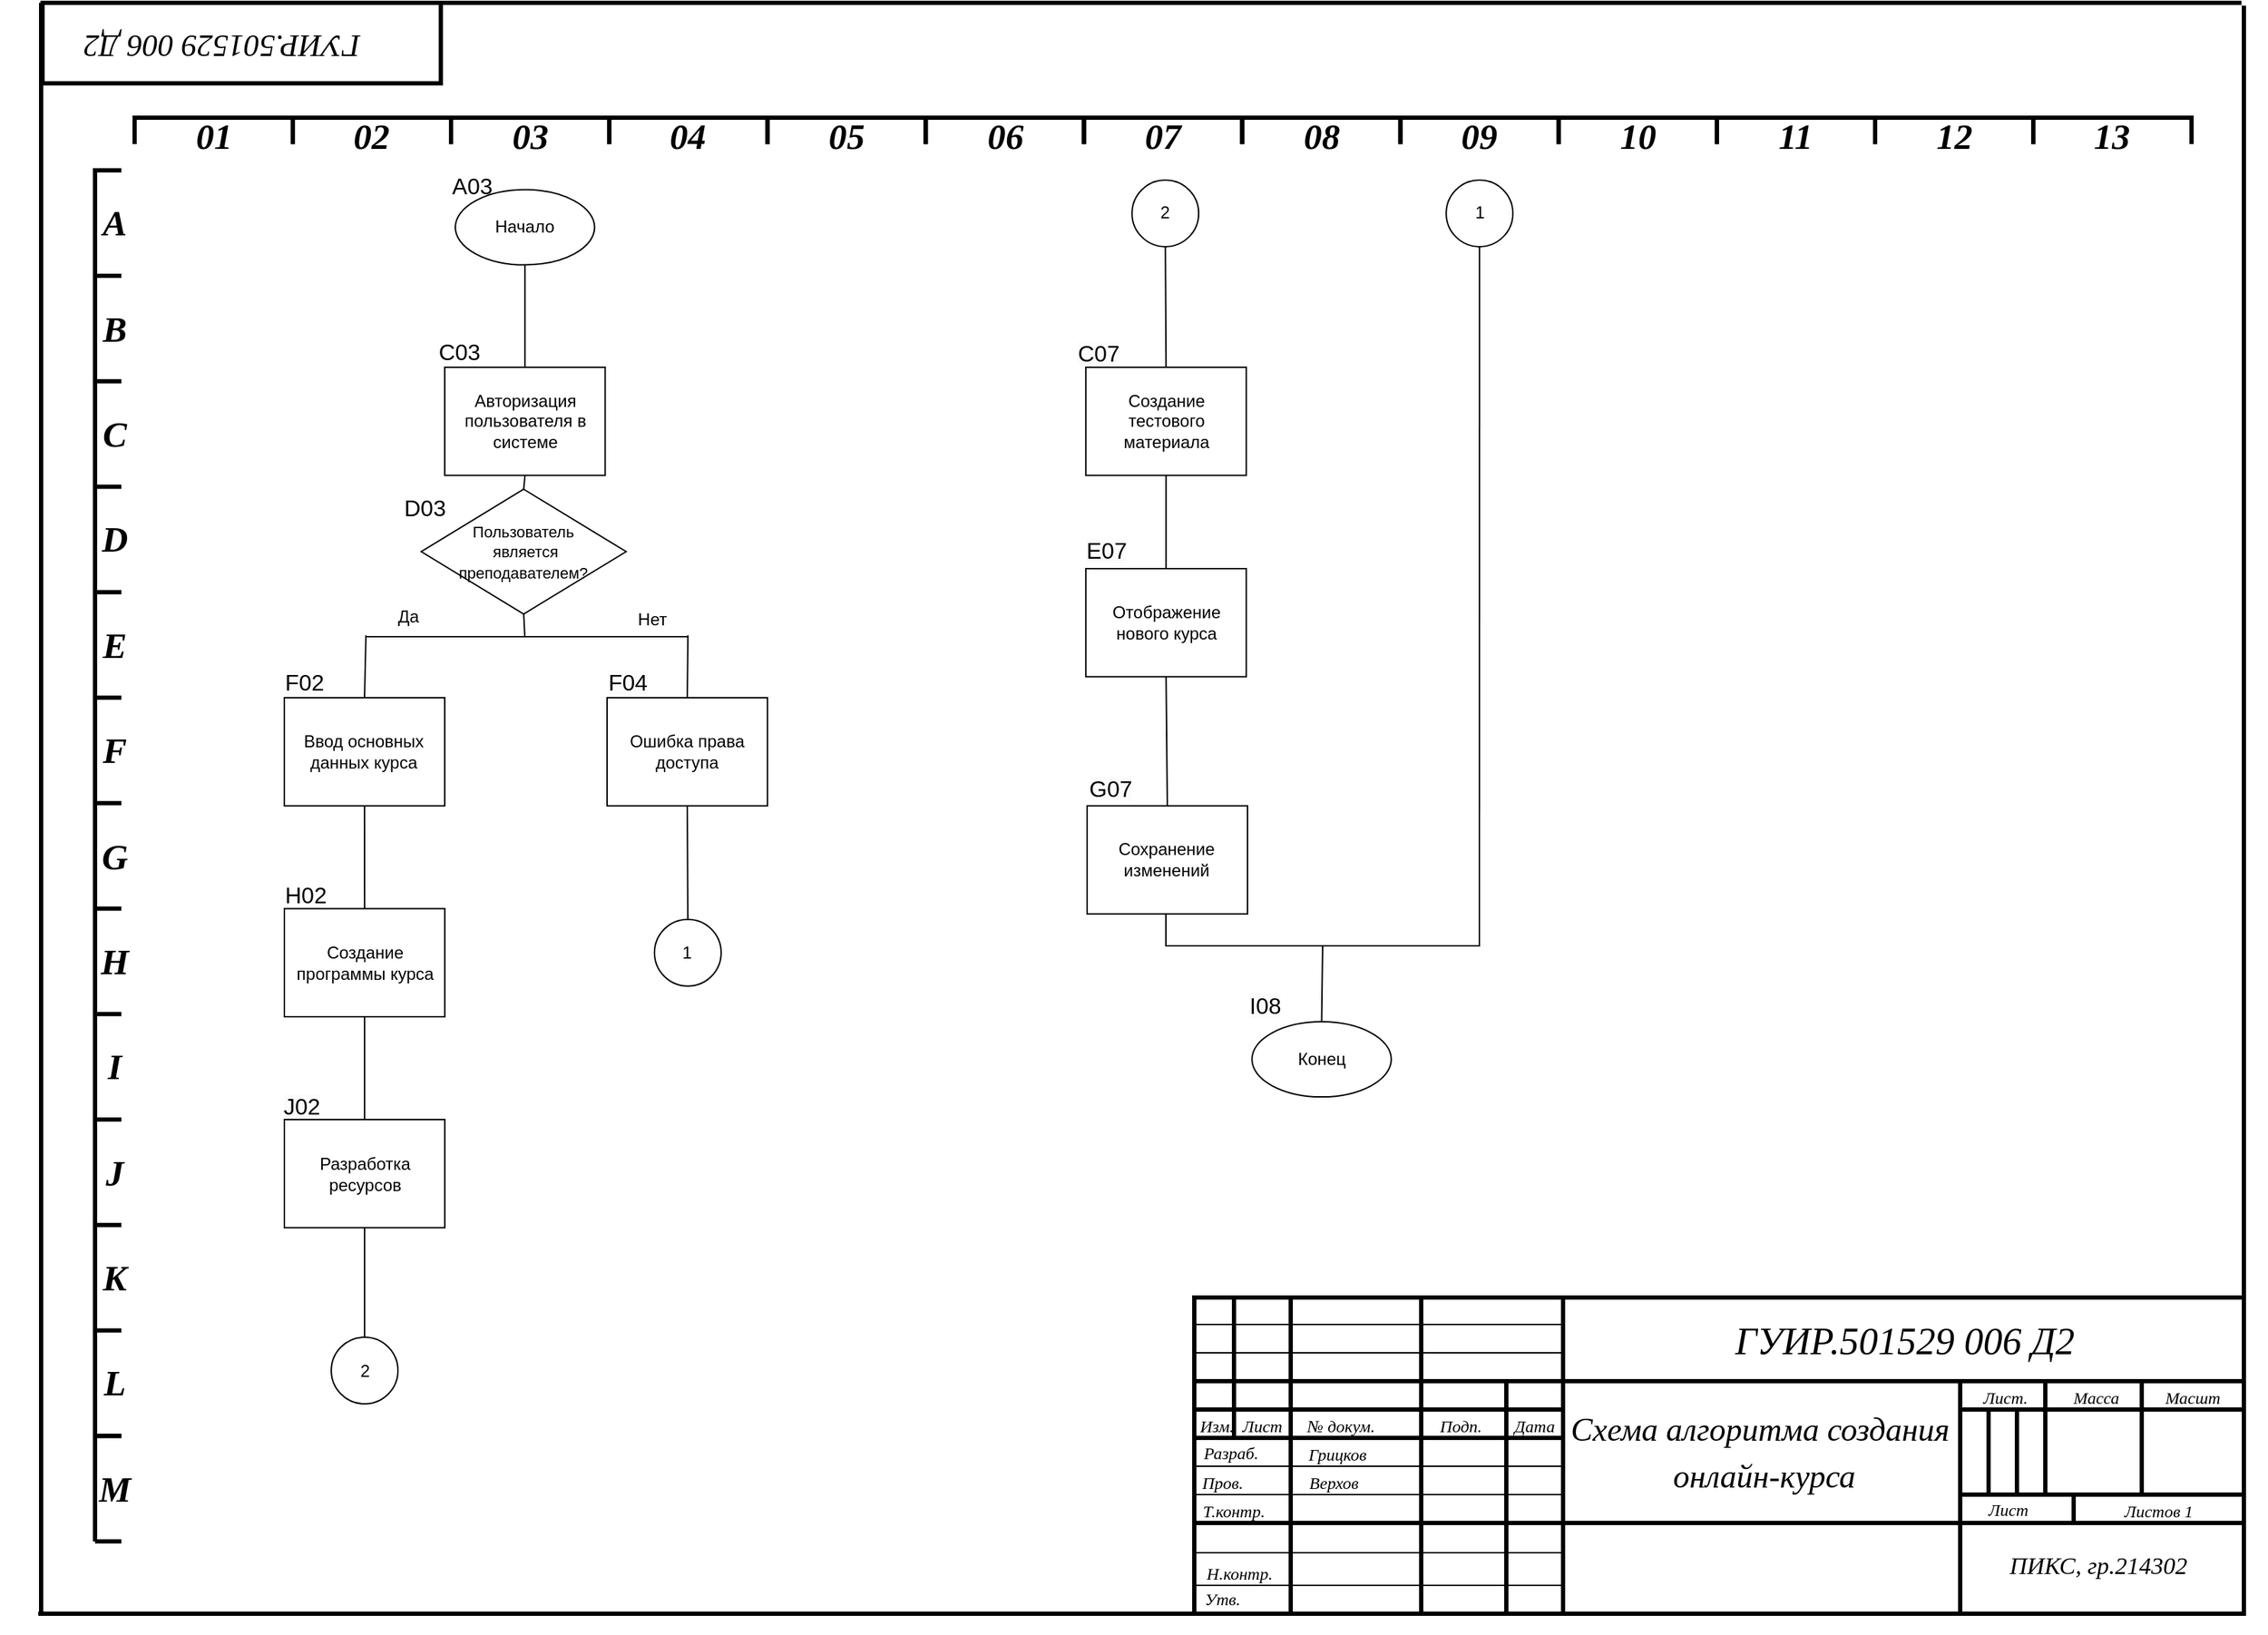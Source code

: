 <mxfile version="24.1.0" type="device">
  <diagram name="Страница — 1" id="YjZkR3EvZkaTiZIXW0vw">
    <mxGraphModel dx="446" dy="73" grid="1" gridSize="10" guides="1" tooltips="1" connect="1" arrows="1" fold="1" page="1" pageScale="1" pageWidth="1654" pageHeight="1169" math="0" shadow="0">
      <root>
        <mxCell id="0" />
        <mxCell id="1" parent="0" />
        <mxCell id="GmjQoCojNCX24J4jFpLi-1" value="&lt;font style=&quot;direction: ltr ; letter-spacing: 0px ; line-height: 120% ; opacity: 1 ; font-size: 25px ; font-family: &amp;#34;gost type b&amp;#34;&quot;&gt;&lt;span style=&quot;font-family: monospace ; font-size: 0px&quot;&gt;%3CmxGraphModel%3E%3Croot%3E%3CmxCell%20id%3D%220%22%2F%3E%3CmxCell%20id%3D%221%22%20parent%3D%220%22%2F%3E%3CmxCell%20id%3D%222%22%20value%3D%22%D0%93%D0%A3%D0%98%D0%A0.503.017%D0%944%22%20style%3D%22text%3Bhtml%3D1%3BstrokeColor%3Dnone%3BfillColor%3Dnone%3Balign%3Dcenter%3BverticalAlign%3Dmiddle%3BwhiteSpace%3Dwrap%3Brounded%3D0%3BfontFamily%3DVerdana%3BfontStyle%3D2%3BfontSize%3D20%3Brotation%3D-180%3B%22%20vertex%3D%221%22%20parent%3D%221%22%3E%3CmxGeometry%20x%3D%221176%22%20y%3D%22836%22%20width%3D%22346%22%20height%3D%2220%22%20as%3D%22geometry%22%2F%3E%3C%2FmxCell%3E%3C%2Froot%3E%3C%2FmxGraphModel%3E&lt;/span&gt;&lt;i&gt;&lt;br&gt;&lt;/i&gt;&lt;/font&gt;" style="verticalAlign=middle;align=center;vsdxID=54;rotation=180;fillColor=#FFFFFF;gradientColor=none;shape=stencil(nZBLDoAgDERP0z3SIyjew0SURgSD+Lu9kMZoXLhwN9O+tukAlrNpJg1SzDH4QW/URgNYgZTkjA4UkwJUgGXng+6DX1zLfmoymdXo17xh5zmRJ6Q42BWCfc2oJfdAr+Yv+AP9Cb7OJ3H/2JG1HNGz/84klThPVCc=);strokeColor=#000000;strokeWidth=3;spacingTop=-2;spacingBottom=-2;spacingLeft=-2;spacingRight=-2;labelBackgroundColor=none;rounded=0;html=1;whiteSpace=wrap;" vertex="1" parent="1">
          <mxGeometry x="1720.001" y="1178" width="280.787" height="56.767" as="geometry" />
        </mxCell>
        <mxCell id="GmjQoCojNCX24J4jFpLi-2" style="vsdxID=415;edgeStyle=none;startArrow=none;endArrow=none;startSize=5;endSize=5;strokeWidth=3;strokeColor=#000000;spacingTop=0;spacingBottom=0;spacingLeft=0;spacingRight=0;verticalAlign=middle;html=1;labelBackgroundColor=#ffffff;rounded=0;" edge="1" parent="1">
          <mxGeometry relative="1" as="geometry">
            <Array as="points" />
            <mxPoint x="3272" y="1180" as="sourcePoint" />
            <mxPoint x="3272" y="2314" as="targetPoint" />
          </mxGeometry>
        </mxCell>
        <mxCell id="GmjQoCojNCX24J4jFpLi-3" vertex="1" parent="1">
          <mxGeometry x="2172.048" y="2234.237" as="geometry" />
        </mxCell>
        <mxCell id="GmjQoCojNCX24J4jFpLi-4" style="vsdxID=1;edgeStyle=none;startArrow=none;endArrow=none;startSize=5;endSize=5;strokeWidth=3;strokeColor=#000000;spacingTop=0;spacingBottom=0;spacingLeft=0;spacingRight=0;verticalAlign=middle;html=1;labelBackgroundColor=#ffffff;rounded=0;" edge="1" parent="1">
          <mxGeometry relative="1" as="geometry">
            <Array as="points" />
            <mxPoint x="1719" y="1181" as="sourcePoint" />
            <mxPoint x="1719" y="2314" as="targetPoint" />
          </mxGeometry>
        </mxCell>
        <mxCell id="GmjQoCojNCX24J4jFpLi-5" style="vsdxID=1;edgeStyle=none;startArrow=none;endArrow=none;startSize=5;endSize=5;strokeWidth=3;strokeColor=#000000;spacingTop=0;spacingBottom=0;spacingLeft=0;spacingRight=0;verticalAlign=middle;html=1;labelBackgroundColor=#ffffff;rounded=0;" edge="1" parent="1">
          <mxGeometry relative="1" as="geometry">
            <Array as="points" />
            <mxPoint x="1719" y="1181" as="sourcePoint" />
            <mxPoint x="1719" y="2314" as="targetPoint" />
          </mxGeometry>
        </mxCell>
        <mxCell id="GmjQoCojNCX24J4jFpLi-6" style="vsdxID=1;edgeStyle=none;startArrow=none;endArrow=none;startSize=5;endSize=5;strokeWidth=3;strokeColor=#000000;spacingTop=0;spacingBottom=0;spacingLeft=0;spacingRight=0;verticalAlign=middle;html=1;labelBackgroundColor=#ffffff;rounded=0;" edge="1" parent="1">
          <mxGeometry relative="1" as="geometry">
            <Array as="points" />
            <mxPoint x="1719" y="1178" as="sourcePoint" />
            <mxPoint x="1719" y="2314" as="targetPoint" />
          </mxGeometry>
        </mxCell>
        <mxCell id="GmjQoCojNCX24J4jFpLi-7" style="vsdxID=55;fillColor=none;gradientColor=none;shape=stencil(nZBJDoAgDEVP0z3SIzjcw0SURgSDON1eSBcOCxPd/d++tukHzCddjwqkmIJ3vVqpCRqwACnJauUpRAVYAuat86rzbrYN+7FOZFKDW9KGjecyIdKMFPvdVwwbsi/wC/oT/HT+AUdxftmSMRzStf9MJZY4USwP);strokeColor=#000000;strokeWidth=3;labelBackgroundColor=#ffffff;rounded=0;html=1;whiteSpace=wrap;" vertex="1" parent="1">
          <mxGeometry x="2532" y="2091" width="740" height="223" as="geometry" />
        </mxCell>
        <mxCell id="GmjQoCojNCX24J4jFpLi-8" style="vsdxID=327;edgeStyle=none;startArrow=none;endArrow=none;startSize=5;endSize=5;strokeWidth=2;strokeColor=#000000;spacingTop=0;spacingBottom=0;spacingLeft=0;spacingRight=0;verticalAlign=middle;html=1;labelBackgroundColor=#ffffff;rounded=0;" edge="1" parent="1">
          <mxGeometry relative="1" as="geometry">
            <mxPoint as="offset" />
            <Array as="points" />
            <mxPoint x="2982.246" y="2078" as="sourcePoint" />
            <mxPoint x="2982.246" y="2078" as="targetPoint" />
          </mxGeometry>
        </mxCell>
        <mxCell id="GmjQoCojNCX24J4jFpLi-9" vertex="1" parent="1">
          <mxGeometry x="2982.246" y="2078" as="geometry" />
        </mxCell>
        <mxCell id="GmjQoCojNCX24J4jFpLi-10" value="Изм." style="text;html=1;strokeColor=none;fillColor=none;align=center;verticalAlign=middle;whiteSpace=wrap;rounded=0;fontFamily=Verdana;fontStyle=2" vertex="1" parent="1">
          <mxGeometry x="2528" y="2172" width="40" height="20" as="geometry" />
        </mxCell>
        <mxCell id="GmjQoCojNCX24J4jFpLi-11" value="Лист" style="text;html=1;strokeColor=none;fillColor=none;align=center;verticalAlign=middle;whiteSpace=wrap;rounded=0;fontFamily=Verdana;fontStyle=2" vertex="1" parent="1">
          <mxGeometry x="2560" y="2172" width="40" height="20" as="geometry" />
        </mxCell>
        <mxCell id="GmjQoCojNCX24J4jFpLi-12" value="№ докум." style="text;html=1;strokeColor=none;fillColor=none;align=center;verticalAlign=middle;whiteSpace=wrap;rounded=0;fontFamily=Verdana;fontStyle=2" vertex="1" parent="1">
          <mxGeometry x="2600" y="2172" width="71" height="20" as="geometry" />
        </mxCell>
        <mxCell id="GmjQoCojNCX24J4jFpLi-13" style="vsdxID=327;edgeStyle=none;startArrow=none;endArrow=none;startSize=5;endSize=5;strokeWidth=2;strokeColor=#000000;spacingTop=0;spacingBottom=0;spacingLeft=0;spacingRight=0;verticalAlign=middle;html=1;labelBackgroundColor=#ffffff;rounded=0;" edge="1" parent="1">
          <mxGeometry relative="1" as="geometry">
            <mxPoint as="offset" />
            <Array as="points" />
            <mxPoint x="2982.246" y="2079" as="sourcePoint" />
            <mxPoint x="2982.246" y="2079" as="targetPoint" />
          </mxGeometry>
        </mxCell>
        <mxCell id="GmjQoCojNCX24J4jFpLi-14" vertex="1" parent="1">
          <mxGeometry x="2982.246" y="2079" as="geometry" />
        </mxCell>
        <mxCell id="GmjQoCojNCX24J4jFpLi-15" value="Утв." style="text;html=1;strokeColor=none;fillColor=none;align=center;verticalAlign=middle;whiteSpace=wrap;rounded=0;fontStyle=2;fontFamily=Verdana;" vertex="1" parent="1">
          <mxGeometry x="2532" y="2280" width="40" height="48" as="geometry" />
        </mxCell>
        <mxCell id="GmjQoCojNCX24J4jFpLi-16" value="Н.контр." style="text;html=1;strokeColor=none;fillColor=none;align=center;verticalAlign=middle;whiteSpace=wrap;rounded=0;fontFamily=Verdana;fontStyle=2" vertex="1" parent="1">
          <mxGeometry x="2544" y="2276" width="40" height="20" as="geometry" />
        </mxCell>
        <mxCell id="GmjQoCojNCX24J4jFpLi-17" value="Пров." style="text;html=1;strokeColor=none;fillColor=none;align=center;verticalAlign=middle;whiteSpace=wrap;rounded=0;fontFamily=Verdana;fontStyle=2" vertex="1" parent="1">
          <mxGeometry x="2532" y="2212" width="40" height="20" as="geometry" />
        </mxCell>
        <mxCell id="GmjQoCojNCX24J4jFpLi-18" value="Разраб." style="text;html=1;strokeColor=none;fillColor=none;align=center;verticalAlign=middle;whiteSpace=wrap;rounded=0;fontFamily=Verdana;fontStyle=2" vertex="1" parent="1">
          <mxGeometry x="2538" y="2191" width="40" height="20" as="geometry" />
        </mxCell>
        <mxCell id="GmjQoCojNCX24J4jFpLi-19" value="Т.контр." style="text;html=1;strokeColor=none;fillColor=none;align=center;verticalAlign=middle;whiteSpace=wrap;rounded=0;fontFamily=Verdana;fontStyle=2" vertex="1" parent="1">
          <mxGeometry x="2540" y="2232" width="40" height="20" as="geometry" />
        </mxCell>
        <mxCell id="GmjQoCojNCX24J4jFpLi-20" value="Подп." style="text;html=1;strokeColor=none;fillColor=none;align=center;verticalAlign=middle;whiteSpace=wrap;rounded=0;fontFamily=Verdana;fontStyle=2" vertex="1" parent="1">
          <mxGeometry x="2700" y="2172" width="40" height="20" as="geometry" />
        </mxCell>
        <mxCell id="GmjQoCojNCX24J4jFpLi-21" value="Дата" style="text;html=1;strokeColor=none;fillColor=none;align=center;verticalAlign=middle;whiteSpace=wrap;rounded=0;fontFamily=Verdana;fontStyle=2" vertex="1" parent="1">
          <mxGeometry x="2752" y="2172" width="40" height="20" as="geometry" />
        </mxCell>
        <mxCell id="GmjQoCojNCX24J4jFpLi-22" value="Лист." style="text;html=1;strokeColor=none;fillColor=none;align=center;verticalAlign=middle;whiteSpace=wrap;rounded=0;fontFamily=Verdana;fontStyle=2" vertex="1" parent="1">
          <mxGeometry x="3084" y="2152" width="40" height="20" as="geometry" />
        </mxCell>
        <mxCell id="GmjQoCojNCX24J4jFpLi-23" value="Масса" style="text;html=1;strokeColor=none;fillColor=none;align=center;verticalAlign=middle;whiteSpace=wrap;rounded=0;fontFamily=Verdana;fontStyle=2" vertex="1" parent="1">
          <mxGeometry x="3148" y="2152" width="40" height="20" as="geometry" />
        </mxCell>
        <mxCell id="GmjQoCojNCX24J4jFpLi-24" value="Масшт" style="text;html=1;strokeColor=none;fillColor=none;align=center;verticalAlign=middle;whiteSpace=wrap;rounded=0;fontFamily=Verdana;fontStyle=2" vertex="1" parent="1">
          <mxGeometry x="3216" y="2152" width="40" height="20" as="geometry" />
        </mxCell>
        <mxCell id="GmjQoCojNCX24J4jFpLi-25" value="" style="group" vertex="1" connectable="0" parent="1">
          <mxGeometry x="1757" y="1259" width="1478.11" height="1004" as="geometry" />
        </mxCell>
        <mxCell id="GmjQoCojNCX24J4jFpLi-26" style="vsdxID=136;fillColor=#FFFFFF;gradientColor=none;shape=stencil(UzV2Ls5ILEhVNTIoLinKz04tz0wpyVA1dlE1MsrMy0gtyiwBslSNXVWNndPyi1LTi/JL81Ig/IJEkEoQKze/DGRCBUSfoYEBSI+RQSUq3w2iOCczD49iPErJVIhmPZCBcDjEz8hy6J4ECkECyNgVAA==);strokeWidth=3;points=[];labelBackgroundColor=#ffffff;rounded=0;html=1;whiteSpace=wrap;" vertex="1" parent="GmjQoCojNCX24J4jFpLi-25">
          <mxGeometry x="27.889" width="111.555" height="18.593" as="geometry" />
        </mxCell>
        <mxCell id="GmjQoCojNCX24J4jFpLi-27" style="vsdxID=137;fillColor=#FFFFFF;gradientColor=none;shape=stencil(UzV2Ls5ILEhVNTIoLinKz04tz0wpyVA1dlE1MsrMy0gtyiwBslSNXVWNndPyi1LTi/JL81Ig/IJEkEoQKze/DGRCBUSfoYEBSI+RQSUq3w2iOCczD49iPErJVIhmPZCBcDjEz8hy6J4ECkECyNgVAA==);strokeWidth=3;points=[];labelBackgroundColor=#ffffff;rounded=0;html=1;whiteSpace=wrap;" vertex="1" parent="GmjQoCojNCX24J4jFpLi-25">
          <mxGeometry x="139.444" width="111.555" height="18.593" as="geometry" />
        </mxCell>
        <mxCell id="GmjQoCojNCX24J4jFpLi-28" style="vsdxID=138;fillColor=#FFFFFF;gradientColor=none;shape=stencil(UzV2Ls5ILEhVNTIoLinKz04tz0wpyVA1dlE1MsrMy0gtyiwBslSNXVWNndPyi1LTi/JL81Ig/IJEkEoQKze/DGRCBUSfoYEBSI+RQSUq3w2iOCczD49iPErJVIhmPZCBcDjEz8hy6J4ECkECyNgVAA==);strokeWidth=3;points=[];labelBackgroundColor=#ffffff;rounded=0;html=1;whiteSpace=wrap;" vertex="1" parent="GmjQoCojNCX24J4jFpLi-25">
          <mxGeometry x="251.0" width="111.555" height="18.593" as="geometry" />
        </mxCell>
        <mxCell id="GmjQoCojNCX24J4jFpLi-29" style="vsdxID=139;fillColor=#FFFFFF;gradientColor=none;shape=stencil(UzV2Ls5ILEhVNTIoLinKz04tz0wpyVA1dlE1MsrMy0gtyiwBslSNXVWNndPyi1LTi/JL81Ig/IJEkEoQKze/DGRCBUSfoYEBSI+RQSUq3w2iOCczD49iPErJVIhmPZCBcDjEz8hy6J4ECkECyNgVAA==);strokeWidth=3;points=[];labelBackgroundColor=#ffffff;rounded=0;html=1;whiteSpace=wrap;" vertex="1" parent="GmjQoCojNCX24J4jFpLi-25">
          <mxGeometry x="362.555" width="111.555" height="18.593" as="geometry" />
        </mxCell>
        <mxCell id="GmjQoCojNCX24J4jFpLi-30" style="vsdxID=140;fillColor=#FFFFFF;gradientColor=none;shape=stencil(UzV2Ls5ILEhVNTIoLinKz04tz0wpyVA1dlE1MsrMy0gtyiwBslSNXVWNndPyi1LTi/JL81Ig/IJEkEoQKze/DGRCBUSfoYEBSI+RQSUq3w2iOCczD49iPErJVIhmPZCBcDjEz8hy6J4ECkECyNgVAA==);strokeWidth=3;points=[];labelBackgroundColor=#ffffff;rounded=0;html=1;whiteSpace=wrap;" vertex="1" parent="GmjQoCojNCX24J4jFpLi-25">
          <mxGeometry x="474.111" width="111.555" height="18.593" as="geometry" />
        </mxCell>
        <mxCell id="GmjQoCojNCX24J4jFpLi-31" style="vsdxID=141;fillColor=#FFFFFF;gradientColor=none;shape=stencil(UzV2Ls5ILEhVNTIoLinKz04tz0wpyVA1dlE1MsrMy0gtyiwBslSNXVWNndPyi1LTi/JL81Ig/IJEkEoQKze/DGRCBUSfoYEBSI+RQSUq3w2iOCczD49iPErJVIhmPZCBcDjEz8hy6J4ECkECyNgVAA==);strokeWidth=3;points=[];labelBackgroundColor=#ffffff;rounded=0;html=1;whiteSpace=wrap;" vertex="1" parent="GmjQoCojNCX24J4jFpLi-25">
          <mxGeometry x="585.666" width="111.555" height="18.593" as="geometry" />
        </mxCell>
        <mxCell id="GmjQoCojNCX24J4jFpLi-32" style="vsdxID=142;fillColor=#FFFFFF;gradientColor=none;shape=stencil(UzV2Ls5ILEhVNTIoLinKz04tz0wpyVA1dlE1MsrMy0gtyiwBslSNXVWNndPyi1LTi/JL81Ig/IJEkEoQKze/DGRCBUSfoYEBSI+RQSUq3w2iOCczD49iPErJVIhmPZCBcDjEz8hy6J4ECkECyNgVAA==);strokeWidth=3;points=[];labelBackgroundColor=#ffffff;rounded=0;html=1;whiteSpace=wrap;" vertex="1" parent="GmjQoCojNCX24J4jFpLi-25">
          <mxGeometry x="697.222" width="111.555" height="18.593" as="geometry" />
        </mxCell>
        <mxCell id="GmjQoCojNCX24J4jFpLi-33" style="vsdxID=143;fillColor=#FFFFFF;gradientColor=none;shape=stencil(UzV2Ls5ILEhVNTIoLinKz04tz0wpyVA1dlE1MsrMy0gtyiwBslSNXVWNndPyi1LTi/JL81Ig/IJEkEoQKze/DGRCBUSfoYEBSI+RQSUq3w2iOCczD49iPErJVIhmPZCBcDjEz8hy6J4ECkECyNgVAA==);strokeWidth=3;points=[];labelBackgroundColor=#ffffff;rounded=0;html=1;whiteSpace=wrap;" vertex="1" parent="GmjQoCojNCX24J4jFpLi-25">
          <mxGeometry x="808.777" width="111.555" height="18.593" as="geometry" />
        </mxCell>
        <mxCell id="GmjQoCojNCX24J4jFpLi-34" style="vsdxID=144;fillColor=#FFFFFF;gradientColor=none;shape=stencil(UzV2Ls5ILEhVNTIoLinKz04tz0wpyVA1dlE1MsrMy0gtyiwBslSNXVWNndPyi1LTi/JL81Ig/IJEkEoQKze/DGRCBUSfoYEBSI+RQSUq3w2iOCczD49iPErJVIhmPZCBcDjEz8hy6J4ECkECyNgVAA==);strokeWidth=3;points=[];labelBackgroundColor=#ffffff;rounded=0;html=1;whiteSpace=wrap;" vertex="1" parent="GmjQoCojNCX24J4jFpLi-25">
          <mxGeometry x="920.333" width="111.555" height="18.593" as="geometry" />
        </mxCell>
        <mxCell id="GmjQoCojNCX24J4jFpLi-35" style="vsdxID=145;fillColor=#FFFFFF;gradientColor=none;shape=stencil(UzV2Ls5ILEhVNTIoLinKz04tz0wpyVA1dlE1MsrMy0gtyiwBslSNXVWNndPyi1LTi/JL81Ig/IJEkEoQKze/DGRCBUSfoYEBSI+RQSUq3w2iOCczD49iPErJVIhmPZCBcDjEz8hy6J4ECkECyNgVAA==);strokeWidth=3;points=[];labelBackgroundColor=#ffffff;rounded=0;html=1;whiteSpace=wrap;" vertex="1" parent="GmjQoCojNCX24J4jFpLi-25">
          <mxGeometry x="1031.888" width="111.555" height="18.593" as="geometry" />
        </mxCell>
        <mxCell id="GmjQoCojNCX24J4jFpLi-36" style="vsdxID=146;fillColor=#FFFFFF;gradientColor=none;shape=stencil(UzV2Ls5ILEhVNTIoLinKz04tz0wpyVA1dlE1MsrMy0gtyiwBslSNXVWNndPyi1LTi/JL81Ig/IJEkEoQKze/DGRCBUSfoYEBSI+RQSUq3w2iOCczD49iPErJVIhmPZCBcDjEz8hy6J4ECkECyNgVAA==);strokeWidth=3;points=[];labelBackgroundColor=#ffffff;rounded=0;html=1;whiteSpace=wrap;" vertex="1" parent="GmjQoCojNCX24J4jFpLi-25">
          <mxGeometry x="1143.444" width="111.555" height="18.593" as="geometry" />
        </mxCell>
        <mxCell id="GmjQoCojNCX24J4jFpLi-37" style="vsdxID=147;fillColor=#FFFFFF;gradientColor=none;shape=stencil(UzV2Ls5ILEhVNTIoLinKz04tz0wpyVA1dlE1MsrMy0gtyiwBslSNXVWNndPyi1LTi/JL81Ig/IJEkEoQKze/DGRCBUSfoYEBSI+RQSUq3w2iOCczD49iPErJVIhmPZCBcDjEz8hy6J4ECkECyNgVAA==);strokeWidth=3;points=[];labelBackgroundColor=#ffffff;rounded=0;html=1;whiteSpace=wrap;" vertex="1" parent="GmjQoCojNCX24J4jFpLi-25">
          <mxGeometry x="1254.999" width="111.555" height="18.593" as="geometry" />
        </mxCell>
        <mxCell id="GmjQoCojNCX24J4jFpLi-38" style="vsdxID=148;fillColor=#FFFFFF;gradientColor=none;shape=stencil(UzV2Ls5ILEhVNTIoLinKz04tz0wpyVA1dlE1MsrMy0gtyiwBslSNXVWNndPyi1LTi/JL81Ig/IJEkEoQKze/DGRCBUSfoYEBSI+RQSUq3w2iOCczD49iPErJVIhmPZCBcDjEz8hy6J4ECkECyNgVAA==);strokeWidth=3;points=[];labelBackgroundColor=#ffffff;rounded=0;html=1;whiteSpace=wrap;" vertex="1" parent="GmjQoCojNCX24J4jFpLi-25">
          <mxGeometry x="1366.555" width="111.555" height="18.593" as="geometry" />
        </mxCell>
        <mxCell id="GmjQoCojNCX24J4jFpLi-39" style="vsdxID=149;fillColor=#FFFFFF;gradientColor=none;shape=stencil(nY9LDoAgDERP0z3SI/i5BwkoRAUC+Lu9kGo0Lt3NtK/tFLCOWngFnMUU3Kg2I5MGbIBzY7UKJmUF2ALWvQtqCG6xkrwXhSxqdmvZsNNcxViZ4ewgT64jdDL2hf4E7wsXmsWThd549765c4l+xvYE);strokeWidth=3;points=[];labelBackgroundColor=#ffffff;rounded=0;html=1;whiteSpace=wrap;" vertex="1" parent="GmjQoCojNCX24J4jFpLi-25">
          <mxGeometry y="37.185" width="18.593" height="74.37" as="geometry" />
        </mxCell>
        <mxCell id="GmjQoCojNCX24J4jFpLi-40" style="vsdxID=153;fillColor=#FFFFFF;gradientColor=none;shape=stencil(nY9LDoAgDERP0z3SI/i5BwkoRAUC+Lu9kGo0Lt3NtK/tFLCOWngFnMUU3Kg2I5MGbIBzY7UKJmUF2ALWvQtqCG6xkrwXhSxqdmvZsNNcxViZ4ewgT64jdDL2hf4E7wsXmsWThd549765c4l+xvYE);strokeWidth=3;points=[];labelBackgroundColor=#ffffff;rounded=0;html=1;whiteSpace=wrap;" vertex="1" parent="GmjQoCojNCX24J4jFpLi-25">
          <mxGeometry y="111.556" width="18.593" height="74.37" as="geometry" />
        </mxCell>
        <mxCell id="GmjQoCojNCX24J4jFpLi-41" style="vsdxID=156;fillColor=#FFFFFF;gradientColor=none;shape=stencil(nY9LDoAgDERP0z3SI/i5BwkoRAUC+Lu9kGo0Lt3NtK/tFLCOWngFnMUU3Kg2I5MGbIBzY7UKJmUF2ALWvQtqCG6xkrwXhSxqdmvZsNNcxViZ4ewgT64jdDL2hf4E7wsXmsWThd549765c4l+xvYE);strokeWidth=3;points=[];labelBackgroundColor=#ffffff;rounded=0;html=1;whiteSpace=wrap;" vertex="1" parent="GmjQoCojNCX24J4jFpLi-25">
          <mxGeometry y="185.926" width="18.593" height="74.37" as="geometry" />
        </mxCell>
        <mxCell id="GmjQoCojNCX24J4jFpLi-42" style="vsdxID=159;fillColor=#FFFFFF;gradientColor=none;shape=stencil(nY9LDoAgDERP0z3SI/i5BwkoRAUC+Lu9kGo0Lt3NtK/tFLCOWngFnMUU3Kg2I5MGbIBzY7UKJmUF2ALWvQtqCG6xkrwXhSxqdmvZsNNcxViZ4ewgT64jdDL2hf4E7wsXmsWThd549765c4l+xvYE);strokeWidth=3;points=[];labelBackgroundColor=#ffffff;rounded=0;html=1;whiteSpace=wrap;" vertex="1" parent="GmjQoCojNCX24J4jFpLi-25">
          <mxGeometry y="260.296" width="18.593" height="74.37" as="geometry" />
        </mxCell>
        <mxCell id="GmjQoCojNCX24J4jFpLi-43" style="vsdxID=162;fillColor=#FFFFFF;gradientColor=none;shape=stencil(nY9LDoAgDERP0z3SI/i5BwkoRAUC+Lu9kGo0Lt3NtK/tFLCOWngFnMUU3Kg2I5MGbIBzY7UKJmUF2ALWvQtqCG6xkrwXhSxqdmvZsNNcxViZ4ewgT64jdDL2hf4E7wsXmsWThd549765c4l+xvYE);strokeWidth=3;points=[];labelBackgroundColor=#ffffff;rounded=0;html=1;whiteSpace=wrap;" vertex="1" parent="GmjQoCojNCX24J4jFpLi-25">
          <mxGeometry y="334.667" width="18.593" height="74.37" as="geometry" />
        </mxCell>
        <mxCell id="GmjQoCojNCX24J4jFpLi-44" style="vsdxID=165;fillColor=#FFFFFF;gradientColor=none;shape=stencil(nY9LDoAgDERP0z3SI/i5BwkoRAUC+Lu9kGo0Lt3NtK/tFLCOWngFnMUU3Kg2I5MGbIBzY7UKJmUF2ALWvQtqCG6xkrwXhSxqdmvZsNNcxViZ4ewgT64jdDL2hf4E7wsXmsWThd549765c4l+xvYE);strokeWidth=3;points=[];labelBackgroundColor=#ffffff;rounded=0;html=1;whiteSpace=wrap;" vertex="1" parent="GmjQoCojNCX24J4jFpLi-25">
          <mxGeometry y="409.037" width="18.593" height="74.37" as="geometry" />
        </mxCell>
        <mxCell id="GmjQoCojNCX24J4jFpLi-45" style="vsdxID=168;fillColor=#FFFFFF;gradientColor=none;shape=stencil(nY9LDoAgDERP0z3SI/i5BwkoRAUC+Lu9kGo0Lt3NtK/tFLCOWngFnMUU3Kg2I5MGbIBzY7UKJmUF2ALWvQtqCG6xkrwXhSxqdmvZsNNcxViZ4ewgT64jdDL2hf4E7wsXmsWThd549765c4l+xvYE);strokeWidth=3;points=[];labelBackgroundColor=#ffffff;rounded=0;html=1;whiteSpace=wrap;" vertex="1" parent="GmjQoCojNCX24J4jFpLi-25">
          <mxGeometry y="483.407" width="18.593" height="74.37" as="geometry" />
        </mxCell>
        <mxCell id="GmjQoCojNCX24J4jFpLi-46" style="vsdxID=171;fillColor=#FFFFFF;gradientColor=none;shape=stencil(nY9LDoAgDERP0z3SI/i5BwkoRAUC+Lu9kGo0Lt3NtK/tFLCOWngFnMUU3Kg2I5MGbIBzY7UKJmUF2ALWvQtqCG6xkrwXhSxqdmvZsNNcxViZ4ewgT64jdDL2hf4E7wsXmsWThd549765c4l+xvYE);strokeWidth=3;points=[];labelBackgroundColor=#ffffff;rounded=0;html=1;whiteSpace=wrap;" vertex="1" parent="GmjQoCojNCX24J4jFpLi-25">
          <mxGeometry y="557.778" width="18.593" height="74.37" as="geometry" />
        </mxCell>
        <mxCell id="GmjQoCojNCX24J4jFpLi-47" style="vsdxID=174;fillColor=#FFFFFF;gradientColor=none;shape=stencil(nY9LDoAgDERP0z3SI/i5BwkoRAUC+Lu9kGo0Lt3NtK/tFLCOWngFnMUU3Kg2I5MGbIBzY7UKJmUF2ALWvQtqCG6xkrwXhSxqdmvZsNNcxViZ4ewgT64jdDL2hf4E7wsXmsWThd549765c4l+xvYE);strokeWidth=3;points=[];labelBackgroundColor=#ffffff;rounded=0;html=1;whiteSpace=wrap;" vertex="1" parent="GmjQoCojNCX24J4jFpLi-25">
          <mxGeometry y="632.148" width="18.593" height="74.37" as="geometry" />
        </mxCell>
        <mxCell id="GmjQoCojNCX24J4jFpLi-48" style="vsdxID=177;fillColor=#FFFFFF;gradientColor=none;shape=stencil(nY9LDoAgDERP0z3SI/i5BwkoRAUC+Lu9kGo0Lt3NtK/tFLCOWngFnMUU3Kg2I5MGbIBzY7UKJmUF2ALWvQtqCG6xkrwXhSxqdmvZsNNcxViZ4ewgT64jdDL2hf4E7wsXmsWThd549765c4l+xvYE);strokeWidth=3;points=[];labelBackgroundColor=#ffffff;rounded=0;html=1;whiteSpace=wrap;" vertex="1" parent="GmjQoCojNCX24J4jFpLi-25">
          <mxGeometry y="706.519" width="18.593" height="74.37" as="geometry" />
        </mxCell>
        <mxCell id="GmjQoCojNCX24J4jFpLi-49" style="vsdxID=180;fillColor=#FFFFFF;gradientColor=none;shape=stencil(nY9LDoAgDERP0z3SI/i5BwkoRAUC+Lu9kGo0Lt3NtK/tFLCOWngFnMUU3Kg2I5MGbIBzY7UKJmUF2ALWvQtqCG6xkrwXhSxqdmvZsNNcxViZ4ewgT64jdDL2hf4E7wsXmsWThd549765c4l+xvYE);strokeWidth=3;points=[];labelBackgroundColor=#ffffff;rounded=0;html=1;whiteSpace=wrap;" vertex="1" parent="GmjQoCojNCX24J4jFpLi-25">
          <mxGeometry y="780.889" width="18.593" height="74.37" as="geometry" />
        </mxCell>
        <mxCell id="GmjQoCojNCX24J4jFpLi-50" style="vsdxID=183;fillColor=#FFFFFF;gradientColor=none;shape=stencil(nY9LDoAgDERP0z3SI/i5BwkoRAUC+Lu9kGo0Lt3NtK/tFLCOWngFnMUU3Kg2I5MGbIBzY7UKJmUF2ALWvQtqCG6xkrwXhSxqdmvZsNNcxViZ4ewgT64jdDL2hf4E7wsXmsWThd549765c4l+xvYE);strokeWidth=3;points=[];labelBackgroundColor=#ffffff;rounded=0;html=1;whiteSpace=wrap;" vertex="1" parent="GmjQoCojNCX24J4jFpLi-25">
          <mxGeometry y="855.259" width="18.593" height="74.37" as="geometry" />
        </mxCell>
        <mxCell id="GmjQoCojNCX24J4jFpLi-51" style="vsdxID=185;edgeStyle=none;startArrow=none;endArrow=none;startSize=5;endSize=5;strokeWidth=3;spacingTop=0;spacingBottom=0;spacingLeft=0;spacingRight=0;verticalAlign=middle;html=1;labelBackgroundColor=#ffffff;rounded=0;" edge="1" parent="GmjQoCojNCX24J4jFpLi-25">
          <mxGeometry relative="1" as="geometry">
            <mxPoint as="offset" />
            <Array as="points" />
            <mxPoint y="929.63" as="sourcePoint" />
            <mxPoint x="18.593" y="929.63" as="targetPoint" />
          </mxGeometry>
        </mxCell>
        <mxCell id="GmjQoCojNCX24J4jFpLi-52" style="vsdxID=186;fillColor=#FFFFFF;gradientColor=none;shape=stencil(nY9LDoAgDERP0z3SI/i5BwkoRAUC+Lu9kGo0Lt3NtK/tFLCOWngFnMUU3Kg2I5MGbIBzY7UKJmUF2ALWvQtqCG6xkrwXhSxqdmvZsNNcxViZ4ewgT64jdDL2hf4E7wsXmsWThd549765c4l+xvYE);strokeWidth=3;points=[];labelBackgroundColor=#ffffff;rounded=0;html=1;whiteSpace=wrap;" vertex="1" parent="GmjQoCojNCX24J4jFpLi-25">
          <mxGeometry y="929.63" width="18.593" height="74.37" as="geometry" />
        </mxCell>
        <mxCell id="GmjQoCojNCX24J4jFpLi-53" style="vsdxID=187;edgeStyle=none;startArrow=none;endArrow=none;startSize=5;endSize=5;strokeWidth=3;spacingTop=0;spacingBottom=0;spacingLeft=0;spacingRight=0;verticalAlign=middle;html=1;labelBackgroundColor=#ffffff;rounded=0;" edge="1" parent="GmjQoCojNCX24J4jFpLi-25">
          <mxGeometry relative="1" as="geometry">
            <mxPoint as="offset" />
            <Array as="points" />
            <mxPoint y="1004" as="sourcePoint" />
            <mxPoint x="18.593" y="1004" as="targetPoint" />
          </mxGeometry>
        </mxCell>
        <mxCell id="GmjQoCojNCX24J4jFpLi-54" value="&lt;div style=&quot;font-size: 1px&quot;&gt;&lt;font style=&quot;font-size:25.4px;font-family:GOST type B;color:#000000;direction:ltr;letter-spacing:0px;line-height:120%;opacity:1&quot;&gt;&lt;i&gt;&lt;b&gt;01&lt;br/&gt;&lt;/b&gt;&lt;/i&gt;&lt;/font&gt;&lt;/div&gt;" style="verticalAlign=middle;align=center;vsdxID=188;fillColor=none;gradientColor=none;shape=stencil(nZBLDoAgDERP0z3SIyjew0SURgSD+Lu9kMZoXLhwN9O+tukAlrNpJg1SzDH4QW/URgNYgZTkjA4UkwJUgGXng+6DX1zLfmoymdXo17xh5zmRJ6Q42BWCfc2oJfdAr+Yv+AP9Cb7OJ3H/2JG1HNGz/84klThPVCc=);strokeColor=none;points=[];labelBackgroundColor=none;rounded=0;html=1;whiteSpace=wrap;" vertex="1" parent="GmjQoCojNCX24J4jFpLi-25">
          <mxGeometry x="55.778" width="55.778" height="26.03" as="geometry" />
        </mxCell>
        <mxCell id="GmjQoCojNCX24J4jFpLi-55" value="&lt;div style=&quot;font-size: 1px&quot;&gt;&lt;font style=&quot;font-size:25.4px;font-family:GOST type B;color:#000000;direction:ltr;letter-spacing:0px;line-height:120%;opacity:1&quot;&gt;&lt;i&gt;&lt;b&gt;02&lt;br/&gt;&lt;/b&gt;&lt;/i&gt;&lt;/font&gt;&lt;/div&gt;" style="verticalAlign=middle;align=center;vsdxID=189;fillColor=none;gradientColor=none;shape=stencil(nZBLDoAgDERP0z3SIyjew0SURgSD+Lu9kMZoXLhwN9O+tukAlrNpJg1SzDH4QW/URgNYgZTkjA4UkwJUgGXng+6DX1zLfmoymdXo17xh5zmRJ6Q42BWCfc2oJfdAr+Yv+AP9Cb7OJ3H/2JG1HNGz/84klThPVCc=);strokeColor=none;points=[];labelBackgroundColor=none;rounded=0;html=1;whiteSpace=wrap;" vertex="1" parent="GmjQoCojNCX24J4jFpLi-25">
          <mxGeometry x="167.333" width="55.778" height="26.03" as="geometry" />
        </mxCell>
        <mxCell id="GmjQoCojNCX24J4jFpLi-56" value="&lt;div style=&quot;font-size: 1px&quot;&gt;&lt;font style=&quot;font-size:25.4px;font-family:GOST type B;color:#000000;direction:ltr;letter-spacing:0px;line-height:120%;opacity:1&quot;&gt;&lt;i&gt;&lt;b&gt;03&lt;br/&gt;&lt;/b&gt;&lt;/i&gt;&lt;/font&gt;&lt;/div&gt;" style="verticalAlign=middle;align=center;vsdxID=190;fillColor=none;gradientColor=none;shape=stencil(nZBLDoAgDERP0z3SIyjew0SURgSD+Lu9kMZoXLhwN9O+tukAlrNpJg1SzDH4QW/URgNYgZTkjA4UkwJUgGXng+6DX1zLfmoymdXo17xh5zmRJ6Q42BWCfc2oJfdAr+Yv+AP9Cb7OJ3H/2JG1HNGz/84klThPVCc=);strokeColor=none;points=[];labelBackgroundColor=none;rounded=0;html=1;whiteSpace=wrap;" vertex="1" parent="GmjQoCojNCX24J4jFpLi-25">
          <mxGeometry x="278.889" width="55.778" height="26.03" as="geometry" />
        </mxCell>
        <mxCell id="GmjQoCojNCX24J4jFpLi-57" value="&lt;div style=&quot;font-size: 1px&quot;&gt;&lt;font style=&quot;font-size:25.4px;font-family:GOST type B;color:#000000;direction:ltr;letter-spacing:0px;line-height:120%;opacity:1&quot;&gt;&lt;i&gt;&lt;b&gt;04&lt;br/&gt;&lt;/b&gt;&lt;/i&gt;&lt;/font&gt;&lt;/div&gt;" style="verticalAlign=middle;align=center;vsdxID=191;fillColor=none;gradientColor=none;shape=stencil(nZBLDoAgDERP0z3SIyjew0SURgSD+Lu9kMZoXLhwN9O+tukAlrNpJg1SzDH4QW/URgNYgZTkjA4UkwJUgGXng+6DX1zLfmoymdXo17xh5zmRJ6Q42BWCfc2oJfdAr+Yv+AP9Cb7OJ3H/2JG1HNGz/84klThPVCc=);strokeColor=none;points=[];labelBackgroundColor=none;rounded=0;html=1;whiteSpace=wrap;" vertex="1" parent="GmjQoCojNCX24J4jFpLi-25">
          <mxGeometry x="390.444" width="55.778" height="26.03" as="geometry" />
        </mxCell>
        <mxCell id="GmjQoCojNCX24J4jFpLi-58" value="&lt;div style=&quot;font-size: 1px&quot;&gt;&lt;font style=&quot;font-size:25.4px;font-family:GOST type B;color:#000000;direction:ltr;letter-spacing:0px;line-height:120%;opacity:1&quot;&gt;&lt;i&gt;&lt;b&gt;05&lt;br/&gt;&lt;/b&gt;&lt;/i&gt;&lt;/font&gt;&lt;/div&gt;" style="verticalAlign=middle;align=center;vsdxID=192;fillColor=none;gradientColor=none;shape=stencil(nZBLDoAgDERP0z3SIyjew0SURgSD+Lu9kMZoXLhwN9O+tukAlrNpJg1SzDH4QW/URgNYgZTkjA4UkwJUgGXng+6DX1zLfmoymdXo17xh5zmRJ6Q42BWCfc2oJfdAr+Yv+AP9Cb7OJ3H/2JG1HNGz/84klThPVCc=);strokeColor=none;points=[];labelBackgroundColor=none;rounded=0;html=1;whiteSpace=wrap;" vertex="1" parent="GmjQoCojNCX24J4jFpLi-25">
          <mxGeometry x="502.0" width="55.778" height="26.03" as="geometry" />
        </mxCell>
        <mxCell id="GmjQoCojNCX24J4jFpLi-59" value="&lt;div style=&quot;font-size: 1px&quot;&gt;&lt;font style=&quot;font-size:25.4px;font-family:GOST type B;color:#000000;direction:ltr;letter-spacing:0px;line-height:120%;opacity:1&quot;&gt;&lt;i&gt;&lt;b&gt;06&lt;br/&gt;&lt;/b&gt;&lt;/i&gt;&lt;/font&gt;&lt;/div&gt;" style="verticalAlign=middle;align=center;vsdxID=193;fillColor=none;gradientColor=none;shape=stencil(nZBLDoAgDERP0z3SIyjew0SURgSD+Lu9kMZoXLhwN9O+tukAlrNpJg1SzDH4QW/URgNYgZTkjA4UkwJUgGXng+6DX1zLfmoymdXo17xh5zmRJ6Q42BWCfc2oJfdAr+Yv+AP9Cb7OJ3H/2JG1HNGz/84klThPVCc=);strokeColor=none;points=[];labelBackgroundColor=none;rounded=0;html=1;whiteSpace=wrap;" vertex="1" parent="GmjQoCojNCX24J4jFpLi-25">
          <mxGeometry x="613.555" width="55.778" height="26.03" as="geometry" />
        </mxCell>
        <mxCell id="GmjQoCojNCX24J4jFpLi-60" value="&lt;div style=&quot;font-size: 1px&quot;&gt;&lt;font style=&quot;font-size:25.4px;font-family:GOST type B;color:#000000;direction:ltr;letter-spacing:0px;line-height:120%;opacity:1&quot;&gt;&lt;i&gt;&lt;b&gt;07&lt;br/&gt;&lt;/b&gt;&lt;/i&gt;&lt;/font&gt;&lt;/div&gt;" style="verticalAlign=middle;align=center;vsdxID=194;fillColor=none;gradientColor=none;shape=stencil(nZBLDoAgDERP0z3SIyjew0SURgSD+Lu9kMZoXLhwN9O+tukAlrNpJg1SzDH4QW/URgNYgZTkjA4UkwJUgGXng+6DX1zLfmoymdXo17xh5zmRJ6Q42BWCfc2oJfdAr+Yv+AP9Cb7OJ3H/2JG1HNGz/84klThPVCc=);strokeColor=none;points=[];labelBackgroundColor=none;rounded=0;html=1;whiteSpace=wrap;" vertex="1" parent="GmjQoCojNCX24J4jFpLi-25">
          <mxGeometry x="725.111" width="55.778" height="26.03" as="geometry" />
        </mxCell>
        <mxCell id="GmjQoCojNCX24J4jFpLi-61" value="&lt;div style=&quot;font-size: 1px&quot;&gt;&lt;font style=&quot;font-size:25.4px;font-family:GOST type B;color:#000000;direction:ltr;letter-spacing:0px;line-height:120%;opacity:1&quot;&gt;&lt;i&gt;&lt;b&gt;08&lt;br/&gt;&lt;/b&gt;&lt;/i&gt;&lt;/font&gt;&lt;/div&gt;" style="verticalAlign=middle;align=center;vsdxID=195;fillColor=none;gradientColor=none;shape=stencil(nZBLDoAgDERP0z3SIyjew0SURgSD+Lu9kMZoXLhwN9O+tukAlrNpJg1SzDH4QW/URgNYgZTkjA4UkwJUgGXng+6DX1zLfmoymdXo17xh5zmRJ6Q42BWCfc2oJfdAr+Yv+AP9Cb7OJ3H/2JG1HNGz/84klThPVCc=);strokeColor=none;points=[];labelBackgroundColor=none;rounded=0;html=1;whiteSpace=wrap;" vertex="1" parent="GmjQoCojNCX24J4jFpLi-25">
          <mxGeometry x="836.666" width="55.778" height="26.03" as="geometry" />
        </mxCell>
        <mxCell id="GmjQoCojNCX24J4jFpLi-62" value="&lt;div style=&quot;font-size: 1px&quot;&gt;&lt;font style=&quot;font-size:25.4px;font-family:GOST type B;color:#000000;direction:ltr;letter-spacing:0px;line-height:120%;opacity:1&quot;&gt;&lt;i&gt;&lt;b&gt;09&lt;br/&gt;&lt;/b&gt;&lt;/i&gt;&lt;/font&gt;&lt;/div&gt;" style="verticalAlign=middle;align=center;vsdxID=196;fillColor=none;gradientColor=none;shape=stencil(nZBLDoAgDERP0z3SIyjew0SURgSD+Lu9kMZoXLhwN9O+tukAlrNpJg1SzDH4QW/URgNYgZTkjA4UkwJUgGXng+6DX1zLfmoymdXo17xh5zmRJ6Q42BWCfc2oJfdAr+Yv+AP9Cb7OJ3H/2JG1HNGz/84klThPVCc=);strokeColor=none;points=[];labelBackgroundColor=none;rounded=0;html=1;whiteSpace=wrap;" vertex="1" parent="GmjQoCojNCX24J4jFpLi-25">
          <mxGeometry x="948.222" width="55.778" height="26.03" as="geometry" />
        </mxCell>
        <mxCell id="GmjQoCojNCX24J4jFpLi-63" value="&lt;div style=&quot;font-size: 1px&quot;&gt;&lt;font style=&quot;font-size:25.4px;font-family:GOST type B;color:#000000;direction:ltr;letter-spacing:0px;line-height:120%;opacity:1&quot;&gt;&lt;i&gt;&lt;b&gt;10&lt;br/&gt;&lt;/b&gt;&lt;/i&gt;&lt;/font&gt;&lt;/div&gt;" style="verticalAlign=middle;align=center;vsdxID=197;fillColor=none;gradientColor=none;shape=stencil(nZBLDoAgDERP0z3SIyjew0SURgSD+Lu9kMZoXLhwN9O+tukAlrNpJg1SzDH4QW/URgNYgZTkjA4UkwJUgGXng+6DX1zLfmoymdXo17xh5zmRJ6Q42BWCfc2oJfdAr+Yv+AP9Cb7OJ3H/2JG1HNGz/84klThPVCc=);strokeColor=none;points=[];labelBackgroundColor=none;rounded=0;html=1;whiteSpace=wrap;" vertex="1" parent="GmjQoCojNCX24J4jFpLi-25">
          <mxGeometry x="1059.777" width="55.778" height="26.03" as="geometry" />
        </mxCell>
        <mxCell id="GmjQoCojNCX24J4jFpLi-64" value="&lt;div style=&quot;font-size: 1px&quot;&gt;&lt;font style=&quot;font-size:25.4px;font-family:GOST type B;color:#000000;direction:ltr;letter-spacing:0px;line-height:120%;opacity:1&quot;&gt;&lt;i&gt;&lt;b&gt;11&lt;br/&gt;&lt;/b&gt;&lt;/i&gt;&lt;/font&gt;&lt;/div&gt;" style="verticalAlign=middle;align=center;vsdxID=199;fillColor=none;gradientColor=none;shape=stencil(nZBLDoAgDERP0z3SIyjew0SURgSD+Lu9kMZoXLhwN9O+tukAlrNpJg1SzDH4QW/URgNYgZTkjA4UkwJUgGXng+6DX1zLfmoymdXo17xh5zmRJ6Q42BWCfc2oJfdAr+Yv+AP9Cb7OJ3H/2JG1HNGz/84klThPVCc=);strokeColor=none;points=[];labelBackgroundColor=none;rounded=0;html=1;whiteSpace=wrap;" vertex="1" parent="GmjQoCojNCX24J4jFpLi-25">
          <mxGeometry x="1171.332" width="55.778" height="26.03" as="geometry" />
        </mxCell>
        <mxCell id="GmjQoCojNCX24J4jFpLi-65" value="&lt;div style=&quot;font-size: 1px&quot;&gt;&lt;font style=&quot;font-size:25.4px;font-family:GOST type B;color:#000000;direction:ltr;letter-spacing:0px;line-height:120%;opacity:1&quot;&gt;&lt;i&gt;&lt;b&gt;12&lt;br/&gt;&lt;/b&gt;&lt;/i&gt;&lt;/font&gt;&lt;/div&gt;" style="verticalAlign=middle;align=center;vsdxID=200;fillColor=none;gradientColor=none;shape=stencil(nZBLDoAgDERP0z3SIyjew0SURgSD+Lu9kMZoXLhwN9O+tukAlrNpJg1SzDH4QW/URgNYgZTkjA4UkwJUgGXng+6DX1zLfmoymdXo17xh5zmRJ6Q42BWCfc2oJfdAr+Yv+AP9Cb7OJ3H/2JG1HNGz/84klThPVCc=);strokeColor=none;points=[];labelBackgroundColor=none;rounded=0;html=1;whiteSpace=wrap;" vertex="1" parent="GmjQoCojNCX24J4jFpLi-25">
          <mxGeometry x="1282.888" width="55.778" height="26.03" as="geometry" />
        </mxCell>
        <mxCell id="GmjQoCojNCX24J4jFpLi-66" value="&lt;div style=&quot;font-size: 1px&quot;&gt;&lt;font style=&quot;font-size:25.4px;font-family:GOST type B;color:#000000;direction:ltr;letter-spacing:0px;line-height:120%;opacity:1&quot;&gt;&lt;i&gt;&lt;b&gt;13&lt;br/&gt;&lt;/b&gt;&lt;/i&gt;&lt;/font&gt;&lt;/div&gt;" style="verticalAlign=middle;align=center;vsdxID=201;fillColor=none;gradientColor=none;shape=stencil(nZBLDoAgDERP0z3SIyjew0SURgSD+Lu9kMZoXLhwN9O+tukAlrNpJg1SzDH4QW/URgNYgZTkjA4UkwJUgGXng+6DX1zLfmoymdXo17xh5zmRJ6Q42BWCfc2oJfdAr+Yv+AP9Cb7OJ3H/2JG1HNGz/84klThPVCc=);strokeColor=none;points=[];labelBackgroundColor=none;rounded=0;html=1;whiteSpace=wrap;" vertex="1" parent="GmjQoCojNCX24J4jFpLi-25">
          <mxGeometry x="1394.443" width="55.778" height="26.03" as="geometry" />
        </mxCell>
        <mxCell id="GmjQoCojNCX24J4jFpLi-67" value="&lt;div style=&quot;font-size: 1px&quot;&gt;&lt;font style=&quot;font-size:25.4px;font-family:GOST type B;color:#000000;direction:ltr;letter-spacing:0px;line-height:120%;opacity:1&quot;&gt;&lt;i&gt;&lt;b&gt;A&lt;br/&gt;&lt;/b&gt;&lt;/i&gt;&lt;/font&gt;&lt;/div&gt;" style="verticalAlign=middle;align=center;vsdxID=202;fillColor=none;gradientColor=none;shape=stencil(nZBLDoAgDERP0z3SIyjew0SURgSD+Lu9kMZoXLhwN9O+tukAlrNpJg1SzDH4QW/URgNYgZTkjA4UkwJUgGXng+6DX1zLfmoymdXo17xh5zmRJ6Q42BWCfc2oJfdAr+Yv+AP9Cb7OJ3H/2JG1HNGz/84klThPVCc=);strokeColor=none;points=[];labelBackgroundColor=none;rounded=0;html=1;whiteSpace=wrap;" vertex="1" parent="GmjQoCojNCX24J4jFpLi-25">
          <mxGeometry y="55.778" width="27.889" height="37.185" as="geometry" />
        </mxCell>
        <mxCell id="GmjQoCojNCX24J4jFpLi-68" value="&lt;div style=&quot;font-size: 1px&quot;&gt;&lt;font style=&quot;font-size:25.4px;font-family:GOST type B;color:#000000;direction:ltr;letter-spacing:0px;line-height:120%;opacity:1&quot;&gt;&lt;i&gt;&lt;b&gt;B&lt;br/&gt;&lt;/b&gt;&lt;/i&gt;&lt;/font&gt;&lt;/div&gt;" style="verticalAlign=middle;align=center;vsdxID=203;fillColor=none;gradientColor=none;shape=stencil(nZBLDoAgDERP0z3SIyjew0SURgSD+Lu9kMZoXLhwN9O+tukAlrNpJg1SzDH4QW/URgNYgZTkjA4UkwJUgGXng+6DX1zLfmoymdXo17xh5zmRJ6Q42BWCfc2oJfdAr+Yv+AP9Cb7OJ3H/2JG1HNGz/84klThPVCc=);strokeColor=none;points=[];labelBackgroundColor=none;rounded=0;html=1;whiteSpace=wrap;" vertex="1" parent="GmjQoCojNCX24J4jFpLi-25">
          <mxGeometry y="130.148" width="27.889" height="37.185" as="geometry" />
        </mxCell>
        <mxCell id="GmjQoCojNCX24J4jFpLi-69" value="&lt;div style=&quot;font-size: 1px&quot;&gt;&lt;font style=&quot;font-size:25.4px;font-family:GOST type B;color:#000000;direction:ltr;letter-spacing:0px;line-height:120%;opacity:1&quot;&gt;&lt;i&gt;&lt;b&gt;C&lt;br/&gt;&lt;/b&gt;&lt;/i&gt;&lt;/font&gt;&lt;/div&gt;" style="verticalAlign=middle;align=center;vsdxID=204;fillColor=none;gradientColor=none;shape=stencil(nZBLDoAgDERP0z3SIyjew0SURgSD+Lu9kMZoXLhwN9O+tukAlrNpJg1SzDH4QW/URgNYgZTkjA4UkwJUgGXng+6DX1zLfmoymdXo17xh5zmRJ6Q42BWCfc2oJfdAr+Yv+AP9Cb7OJ3H/2JG1HNGz/84klThPVCc=);strokeColor=none;points=[];labelBackgroundColor=none;rounded=0;html=1;whiteSpace=wrap;" vertex="1" parent="GmjQoCojNCX24J4jFpLi-25">
          <mxGeometry y="204.519" width="27.889" height="37.185" as="geometry" />
        </mxCell>
        <mxCell id="GmjQoCojNCX24J4jFpLi-70" value="&lt;div style=&quot;font-size: 1px&quot;&gt;&lt;font style=&quot;font-size:25.4px;font-family:GOST type B;color:#000000;direction:ltr;letter-spacing:0px;line-height:120%;opacity:1&quot;&gt;&lt;i&gt;&lt;b&gt;D&lt;br/&gt;&lt;/b&gt;&lt;/i&gt;&lt;/font&gt;&lt;/div&gt;" style="verticalAlign=middle;align=center;vsdxID=205;fillColor=none;gradientColor=none;shape=stencil(nZBLDoAgDERP0z3SIyjew0SURgSD+Lu9kMZoXLhwN9O+tukAlrNpJg1SzDH4QW/URgNYgZTkjA4UkwJUgGXng+6DX1zLfmoymdXo17xh5zmRJ6Q42BWCfc2oJfdAr+Yv+AP9Cb7OJ3H/2JG1HNGz/84klThPVCc=);strokeColor=none;points=[];labelBackgroundColor=none;rounded=0;html=1;whiteSpace=wrap;" vertex="1" parent="GmjQoCojNCX24J4jFpLi-25">
          <mxGeometry y="278.889" width="27.889" height="37.185" as="geometry" />
        </mxCell>
        <mxCell id="GmjQoCojNCX24J4jFpLi-71" value="&lt;div style=&quot;font-size: 1px&quot;&gt;&lt;font style=&quot;font-size:25.4px;font-family:GOST type B;color:#000000;direction:ltr;letter-spacing:0px;line-height:120%;opacity:1&quot;&gt;&lt;i&gt;&lt;b&gt;E&lt;br/&gt;&lt;/b&gt;&lt;/i&gt;&lt;/font&gt;&lt;/div&gt;" style="verticalAlign=middle;align=center;vsdxID=206;fillColor=none;gradientColor=none;shape=stencil(nZBLDoAgDERP0z3SIyjew0SURgSD+Lu9kMZoXLhwN9O+tukAlrNpJg1SzDH4QW/URgNYgZTkjA4UkwJUgGXng+6DX1zLfmoymdXo17xh5zmRJ6Q42BWCfc2oJfdAr+Yv+AP9Cb7OJ3H/2JG1HNGz/84klThPVCc=);strokeColor=none;points=[];labelBackgroundColor=none;rounded=0;html=1;whiteSpace=wrap;" vertex="1" parent="GmjQoCojNCX24J4jFpLi-25">
          <mxGeometry y="353.259" width="27.889" height="37.185" as="geometry" />
        </mxCell>
        <mxCell id="GmjQoCojNCX24J4jFpLi-72" value="&lt;div style=&quot;font-size: 1px&quot;&gt;&lt;font style=&quot;font-size:25.4px;font-family:GOST type B;color:#000000;direction:ltr;letter-spacing:0px;line-height:120%;opacity:1&quot;&gt;&lt;i&gt;&lt;b&gt;F&lt;br/&gt;&lt;/b&gt;&lt;/i&gt;&lt;/font&gt;&lt;/div&gt;" style="verticalAlign=middle;align=center;vsdxID=207;fillColor=none;gradientColor=none;shape=stencil(nZBLDoAgDERP0z3SIyjew0SURgSD+Lu9kMZoXLhwN9O+tukAlrNpJg1SzDH4QW/URgNYgZTkjA4UkwJUgGXng+6DX1zLfmoymdXo17xh5zmRJ6Q42BWCfc2oJfdAr+Yv+AP9Cb7OJ3H/2JG1HNGz/84klThPVCc=);strokeColor=none;points=[];labelBackgroundColor=none;rounded=0;html=1;whiteSpace=wrap;" vertex="1" parent="GmjQoCojNCX24J4jFpLi-25">
          <mxGeometry y="427.63" width="27.889" height="37.185" as="geometry" />
        </mxCell>
        <mxCell id="GmjQoCojNCX24J4jFpLi-73" value="&lt;div style=&quot;font-size: 1px&quot;&gt;&lt;font style=&quot;font-size:25.4px;font-family:GOST type B;color:#000000;direction:ltr;letter-spacing:0px;line-height:120%;opacity:1&quot;&gt;&lt;i&gt;&lt;b&gt;G&lt;br/&gt;&lt;/b&gt;&lt;/i&gt;&lt;/font&gt;&lt;/div&gt;" style="verticalAlign=middle;align=center;vsdxID=208;fillColor=none;gradientColor=none;shape=stencil(nZBLDoAgDERP0z3SIyjew0SURgSD+Lu9kMZoXLhwN9O+tukAlrNpJg1SzDH4QW/URgNYgZTkjA4UkwJUgGXng+6DX1zLfmoymdXo17xh5zmRJ6Q42BWCfc2oJfdAr+Yv+AP9Cb7OJ3H/2JG1HNGz/84klThPVCc=);strokeColor=none;points=[];labelBackgroundColor=none;rounded=0;html=1;whiteSpace=wrap;" vertex="1" parent="GmjQoCojNCX24J4jFpLi-25">
          <mxGeometry y="502" width="27.889" height="37.185" as="geometry" />
        </mxCell>
        <mxCell id="GmjQoCojNCX24J4jFpLi-74" value="&lt;div style=&quot;font-size: 1px&quot;&gt;&lt;font style=&quot;font-size:25.4px;font-family:GOST type B;color:#000000;direction:ltr;letter-spacing:0px;line-height:120%;opacity:1&quot;&gt;&lt;i&gt;&lt;b&gt;H&lt;br/&gt;&lt;/b&gt;&lt;/i&gt;&lt;/font&gt;&lt;/div&gt;" style="verticalAlign=middle;align=center;vsdxID=209;fillColor=none;gradientColor=none;shape=stencil(nZBLDoAgDERP0z3SIyjew0SURgSD+Lu9kMZoXLhwN9O+tukAlrNpJg1SzDH4QW/URgNYgZTkjA4UkwJUgGXng+6DX1zLfmoymdXo17xh5zmRJ6Q42BWCfc2oJfdAr+Yv+AP9Cb7OJ3H/2JG1HNGz/84klThPVCc=);strokeColor=none;points=[];labelBackgroundColor=none;rounded=0;html=1;whiteSpace=wrap;" vertex="1" parent="GmjQoCojNCX24J4jFpLi-25">
          <mxGeometry y="576.37" width="27.889" height="37.185" as="geometry" />
        </mxCell>
        <mxCell id="GmjQoCojNCX24J4jFpLi-75" value="&lt;div style=&quot;font-size: 1px&quot;&gt;&lt;font style=&quot;font-size:25.4px;font-family:GOST type B;color:#000000;direction:ltr;letter-spacing:0px;line-height:120%;opacity:1&quot;&gt;&lt;i&gt;&lt;b&gt;I&lt;br/&gt;&lt;/b&gt;&lt;/i&gt;&lt;/font&gt;&lt;/div&gt;" style="verticalAlign=middle;align=center;vsdxID=210;fillColor=none;gradientColor=none;shape=stencil(nZBLDoAgDERP0z3SIyjew0SURgSD+Lu9kMZoXLhwN9O+tukAlrNpJg1SzDH4QW/URgNYgZTkjA4UkwJUgGXng+6DX1zLfmoymdXo17xh5zmRJ6Q42BWCfc2oJfdAr+Yv+AP9Cb7OJ3H/2JG1HNGz/84klThPVCc=);strokeColor=none;points=[];labelBackgroundColor=none;rounded=0;html=1;whiteSpace=wrap;" vertex="1" parent="GmjQoCojNCX24J4jFpLi-25">
          <mxGeometry y="650.741" width="27.889" height="37.185" as="geometry" />
        </mxCell>
        <mxCell id="GmjQoCojNCX24J4jFpLi-76" value="&lt;div style=&quot;font-size: 1px&quot;&gt;&lt;font style=&quot;font-size:25.4px;font-family:GOST type B;color:#000000;direction:ltr;letter-spacing:0px;line-height:120%;opacity:1&quot;&gt;&lt;i&gt;&lt;b&gt;J&lt;br/&gt;&lt;/b&gt;&lt;/i&gt;&lt;/font&gt;&lt;/div&gt;" style="verticalAlign=middle;align=center;vsdxID=211;fillColor=none;gradientColor=none;shape=stencil(nZBLDoAgDERP0z3SIyjew0SURgSD+Lu9kMZoXLhwN9O+tukAlrNpJg1SzDH4QW/URgNYgZTkjA4UkwJUgGXng+6DX1zLfmoymdXo17xh5zmRJ6Q42BWCfc2oJfdAr+Yv+AP9Cb7OJ3H/2JG1HNGz/84klThPVCc=);strokeColor=none;points=[];labelBackgroundColor=none;rounded=0;html=1;whiteSpace=wrap;" vertex="1" parent="GmjQoCojNCX24J4jFpLi-25">
          <mxGeometry y="725.111" width="27.889" height="37.185" as="geometry" />
        </mxCell>
        <mxCell id="GmjQoCojNCX24J4jFpLi-77" value="&lt;div style=&quot;font-size: 1px&quot;&gt;&lt;font style=&quot;font-size:25.4px;font-family:GOST type B;color:#000000;direction:ltr;letter-spacing:0px;line-height:120%;opacity:1&quot;&gt;&lt;i&gt;&lt;b&gt;K&lt;br/&gt;&lt;/b&gt;&lt;/i&gt;&lt;/font&gt;&lt;/div&gt;" style="verticalAlign=middle;align=center;vsdxID=212;fillColor=none;gradientColor=none;shape=stencil(nZBLDoAgDERP0z3SIyjew0SURgSD+Lu9kMZoXLhwN9O+tukAlrNpJg1SzDH4QW/URgNYgZTkjA4UkwJUgGXng+6DX1zLfmoymdXo17xh5zmRJ6Q42BWCfc2oJfdAr+Yv+AP9Cb7OJ3H/2JG1HNGz/84klThPVCc=);strokeColor=none;points=[];labelBackgroundColor=none;rounded=0;html=1;whiteSpace=wrap;" vertex="1" parent="GmjQoCojNCX24J4jFpLi-25">
          <mxGeometry y="799.481" width="27.889" height="37.185" as="geometry" />
        </mxCell>
        <mxCell id="GmjQoCojNCX24J4jFpLi-78" value="&lt;div style=&quot;font-size: 1px&quot;&gt;&lt;font style=&quot;font-size:25.4px;font-family:GOST type B;color:#000000;direction:ltr;letter-spacing:0px;line-height:120%;opacity:1&quot;&gt;&lt;i&gt;&lt;b&gt;L&lt;br/&gt;&lt;/b&gt;&lt;/i&gt;&lt;/font&gt;&lt;/div&gt;" style="verticalAlign=middle;align=center;vsdxID=213;fillColor=none;gradientColor=none;shape=stencil(nZBLDoAgDERP0z3SIyjew0SURgSD+Lu9kMZoXLhwN9O+tukAlrNpJg1SzDH4QW/URgNYgZTkjA4UkwJUgGXng+6DX1zLfmoymdXo17xh5zmRJ6Q42BWCfc2oJfdAr+Yv+AP9Cb7OJ3H/2JG1HNGz/84klThPVCc=);strokeColor=none;points=[];labelBackgroundColor=none;rounded=0;html=1;whiteSpace=wrap;" vertex="1" parent="GmjQoCojNCX24J4jFpLi-25">
          <mxGeometry y="873.852" width="27.889" height="37.185" as="geometry" />
        </mxCell>
        <mxCell id="GmjQoCojNCX24J4jFpLi-79" value="&lt;div style=&quot;font-size: 1px&quot;&gt;&lt;font style=&quot;font-size:25.4px;font-family:GOST type B;color:#000000;direction:ltr;letter-spacing:0px;line-height:120%;opacity:1&quot;&gt;&lt;i&gt;&lt;b&gt;M&lt;br/&gt;&lt;/b&gt;&lt;/i&gt;&lt;/font&gt;&lt;/div&gt;" style="verticalAlign=middle;align=center;vsdxID=214;fillColor=none;gradientColor=none;shape=stencil(nZBLDoAgDERP0z3SIyjew0SURgSD+Lu9kMZoXLhwN9O+tukAlrNpJg1SzDH4QW/URgNYgZTkjA4UkwJUgGXng+6DX1zLfmoymdXo17xh5zmRJ6Q42BWCfc2oJfdAr+Yv+AP9Cb7OJ3H/2JG1HNGz/84klThPVCc=);strokeColor=none;points=[];labelBackgroundColor=none;rounded=0;html=1;whiteSpace=wrap;" vertex="1" parent="GmjQoCojNCX24J4jFpLi-25">
          <mxGeometry y="948.222" width="27.889" height="37.185" as="geometry" />
        </mxCell>
        <mxCell id="GmjQoCojNCX24J4jFpLi-80" value="&lt;font style=&quot;font-size: 12px;&quot; face=&quot;Helvetica&quot;&gt;Начало&lt;/font&gt;" style="ellipse;whiteSpace=wrap;html=1;" vertex="1" parent="GmjQoCojNCX24J4jFpLi-25">
          <mxGeometry x="254" y="50.78" width="98.22" height="53" as="geometry" />
        </mxCell>
        <mxCell id="GmjQoCojNCX24J4jFpLi-81" value="Авторизация пользователя в системе" style="rounded=0;whiteSpace=wrap;html=1;" vertex="1" parent="GmjQoCojNCX24J4jFpLi-25">
          <mxGeometry x="246.56" y="176" width="113.11" height="76.24" as="geometry" />
        </mxCell>
        <mxCell id="GmjQoCojNCX24J4jFpLi-82" value="&lt;font style=&quot;font-size: 11px;&quot;&gt;Пользователь&lt;/font&gt;&lt;div&gt;&lt;font style=&quot;font-size: 11px;&quot;&gt;&amp;nbsp;является преподавателем?&lt;/font&gt;&lt;/div&gt;" style="rhombus;whiteSpace=wrap;html=1;" vertex="1" parent="GmjQoCojNCX24J4jFpLi-25">
          <mxGeometry x="230" y="262" width="144.44" height="88" as="geometry" />
        </mxCell>
        <mxCell id="GmjQoCojNCX24J4jFpLi-83" value="&lt;font style=&quot;font-size: 12px;&quot;&gt;Ввод основных данных курса&lt;/font&gt;" style="rounded=0;whiteSpace=wrap;html=1;" vertex="1" parent="GmjQoCojNCX24J4jFpLi-25">
          <mxGeometry x="133.45" y="409.04" width="113.11" height="76.24" as="geometry" />
        </mxCell>
        <mxCell id="GmjQoCojNCX24J4jFpLi-84" value="&lt;font style=&quot;font-size: 12px;&quot;&gt;Ошибка права доступа&lt;/font&gt;" style="rounded=0;whiteSpace=wrap;html=1;" vertex="1" parent="GmjQoCojNCX24J4jFpLi-25">
          <mxGeometry x="361" y="409.04" width="113.11" height="76.24" as="geometry" />
        </mxCell>
        <mxCell id="GmjQoCojNCX24J4jFpLi-85" value="&lt;font style=&quot;font-size: 12px;&quot;&gt;Создание программы курса&lt;/font&gt;" style="rounded=0;whiteSpace=wrap;html=1;" vertex="1" parent="GmjQoCojNCX24J4jFpLi-25">
          <mxGeometry x="133.5" y="557.78" width="113.11" height="76.24" as="geometry" />
        </mxCell>
        <mxCell id="GmjQoCojNCX24J4jFpLi-86" value="&lt;font style=&quot;font-size: 12px;&quot;&gt;Разработка ресурсов&lt;/font&gt;" style="rounded=0;whiteSpace=wrap;html=1;" vertex="1" parent="GmjQoCojNCX24J4jFpLi-25">
          <mxGeometry x="133.5" y="706.52" width="113.11" height="76.24" as="geometry" />
        </mxCell>
        <mxCell id="GmjQoCojNCX24J4jFpLi-87" value="&lt;font style=&quot;font-size: 12px;&quot;&gt;Создание тестового материала&lt;/font&gt;" style="rounded=0;whiteSpace=wrap;html=1;" vertex="1" parent="GmjQoCojNCX24J4jFpLi-25">
          <mxGeometry x="698.56" y="176.0" width="113.11" height="76.24" as="geometry" />
        </mxCell>
        <mxCell id="GmjQoCojNCX24J4jFpLi-88" value="2" style="ellipse;whiteSpace=wrap;html=1;aspect=fixed;" vertex="1" parent="GmjQoCojNCX24J4jFpLi-25">
          <mxGeometry x="166.56" y="860" width="47" height="47" as="geometry" />
        </mxCell>
        <mxCell id="GmjQoCojNCX24J4jFpLi-89" value="1" style="ellipse;whiteSpace=wrap;html=1;aspect=fixed;" vertex="1" parent="GmjQoCojNCX24J4jFpLi-25">
          <mxGeometry x="394.44" y="565.4" width="47" height="47" as="geometry" />
        </mxCell>
        <mxCell id="GmjQoCojNCX24J4jFpLi-90" value="2" style="ellipse;whiteSpace=wrap;html=1;aspect=fixed;" vertex="1" parent="GmjQoCojNCX24J4jFpLi-25">
          <mxGeometry x="731.11" y="43.96" width="47" height="47" as="geometry" />
        </mxCell>
        <mxCell id="GmjQoCojNCX24J4jFpLi-91" value="" style="endArrow=none;html=1;rounded=0;entryX=0.5;entryY=1;entryDx=0;entryDy=0;exitX=0.5;exitY=0;exitDx=0;exitDy=0;" edge="1" parent="GmjQoCojNCX24J4jFpLi-25" source="GmjQoCojNCX24J4jFpLi-81" target="GmjQoCojNCX24J4jFpLi-80">
          <mxGeometry width="50" height="50" relative="1" as="geometry">
            <mxPoint x="601" y="449" as="sourcePoint" />
            <mxPoint x="651" y="399" as="targetPoint" />
          </mxGeometry>
        </mxCell>
        <mxCell id="GmjQoCojNCX24J4jFpLi-92" value="" style="endArrow=none;html=1;rounded=0;exitX=0.5;exitY=0;exitDx=0;exitDy=0;entryX=0.5;entryY=1;entryDx=0;entryDy=0;" edge="1" parent="GmjQoCojNCX24J4jFpLi-25" source="GmjQoCojNCX24J4jFpLi-82" target="GmjQoCojNCX24J4jFpLi-81">
          <mxGeometry width="50" height="50" relative="1" as="geometry">
            <mxPoint x="601" y="449" as="sourcePoint" />
            <mxPoint x="651" y="399" as="targetPoint" />
          </mxGeometry>
        </mxCell>
        <mxCell id="GmjQoCojNCX24J4jFpLi-93" value="" style="endArrow=none;html=1;rounded=0;exitX=0.5;exitY=0;exitDx=0;exitDy=0;entryX=0.5;entryY=1;entryDx=0;entryDy=0;" edge="1" parent="GmjQoCojNCX24J4jFpLi-25" source="GmjQoCojNCX24J4jFpLi-85" target="GmjQoCojNCX24J4jFpLi-83">
          <mxGeometry width="50" height="50" relative="1" as="geometry">
            <mxPoint x="601" y="449" as="sourcePoint" />
            <mxPoint x="651" y="399" as="targetPoint" />
          </mxGeometry>
        </mxCell>
        <mxCell id="GmjQoCojNCX24J4jFpLi-94" value="" style="endArrow=none;html=1;rounded=0;exitX=0.5;exitY=0;exitDx=0;exitDy=0;entryX=0.5;entryY=1;entryDx=0;entryDy=0;" edge="1" parent="GmjQoCojNCX24J4jFpLi-25" source="GmjQoCojNCX24J4jFpLi-86" target="GmjQoCojNCX24J4jFpLi-85">
          <mxGeometry width="50" height="50" relative="1" as="geometry">
            <mxPoint x="601" y="449" as="sourcePoint" />
            <mxPoint x="651" y="399" as="targetPoint" />
          </mxGeometry>
        </mxCell>
        <mxCell id="GmjQoCojNCX24J4jFpLi-95" value="" style="endArrow=none;html=1;rounded=0;exitX=0.5;exitY=0;exitDx=0;exitDy=0;" edge="1" parent="GmjQoCojNCX24J4jFpLi-25" source="GmjQoCojNCX24J4jFpLi-88" target="GmjQoCojNCX24J4jFpLi-86">
          <mxGeometry width="50" height="50" relative="1" as="geometry">
            <mxPoint x="601" y="449" as="sourcePoint" />
            <mxPoint x="651" y="399" as="targetPoint" />
          </mxGeometry>
        </mxCell>
        <mxCell id="GmjQoCojNCX24J4jFpLi-96" value="" style="endArrow=none;html=1;rounded=0;exitX=0.5;exitY=0;exitDx=0;exitDy=0;entryX=0.5;entryY=1;entryDx=0;entryDy=0;" edge="1" parent="GmjQoCojNCX24J4jFpLi-25" source="GmjQoCojNCX24J4jFpLi-89" target="GmjQoCojNCX24J4jFpLi-84">
          <mxGeometry width="50" height="50" relative="1" as="geometry">
            <mxPoint x="601" y="449" as="sourcePoint" />
            <mxPoint x="651" y="399" as="targetPoint" />
          </mxGeometry>
        </mxCell>
        <mxCell id="GmjQoCojNCX24J4jFpLi-97" value="" style="endArrow=none;html=1;rounded=0;entryX=0.5;entryY=1;entryDx=0;entryDy=0;exitX=0.5;exitY=0;exitDx=0;exitDy=0;" edge="1" parent="GmjQoCojNCX24J4jFpLi-25" source="GmjQoCojNCX24J4jFpLi-87" target="GmjQoCojNCX24J4jFpLi-90">
          <mxGeometry width="50" height="50" relative="1" as="geometry">
            <mxPoint x="601" y="295" as="sourcePoint" />
            <mxPoint x="651" y="245" as="targetPoint" />
          </mxGeometry>
        </mxCell>
        <mxCell id="GmjQoCojNCX24J4jFpLi-98" value="1" style="ellipse;whiteSpace=wrap;html=1;aspect=fixed;" vertex="1" parent="GmjQoCojNCX24J4jFpLi-25">
          <mxGeometry x="952.61" y="43.96" width="47" height="47" as="geometry" />
        </mxCell>
        <mxCell id="GmjQoCojNCX24J4jFpLi-99" value="&lt;font style=&quot;font-size: 12px;&quot;&gt;Сохранение изменений&lt;/font&gt;" style="rounded=0;whiteSpace=wrap;html=1;" vertex="1" parent="GmjQoCojNCX24J4jFpLi-25">
          <mxGeometry x="699.44" y="485.28" width="113.11" height="76.24" as="geometry" />
        </mxCell>
        <mxCell id="GmjQoCojNCX24J4jFpLi-100" value="&lt;font style=&quot;font-size: 12px;&quot; face=&quot;Helvetica&quot;&gt;Конец&lt;/font&gt;" style="ellipse;whiteSpace=wrap;html=1;" vertex="1" parent="GmjQoCojNCX24J4jFpLi-25">
          <mxGeometry x="815.67" y="637.52" width="98.22" height="53" as="geometry" />
        </mxCell>
        <mxCell id="GmjQoCojNCX24J4jFpLi-101" value="" style="shape=partialRectangle;whiteSpace=wrap;html=1;bottom=1;right=1;left=1;top=0;fillColor=none;routingCenterX=-0.5;" vertex="1" parent="GmjQoCojNCX24J4jFpLi-25">
          <mxGeometry x="755" y="561.52" width="221" height="22.48" as="geometry" />
        </mxCell>
        <mxCell id="GmjQoCojNCX24J4jFpLi-102" value="" style="endArrow=none;html=1;rounded=0;entryX=0.5;entryY=1;entryDx=0;entryDy=0;exitX=1;exitY=0;exitDx=0;exitDy=0;" edge="1" parent="GmjQoCojNCX24J4jFpLi-25" source="GmjQoCojNCX24J4jFpLi-101" target="GmjQoCojNCX24J4jFpLi-98">
          <mxGeometry width="50" height="50" relative="1" as="geometry">
            <mxPoint x="976" y="538" as="sourcePoint" />
            <mxPoint x="648" y="311" as="targetPoint" />
          </mxGeometry>
        </mxCell>
        <mxCell id="GmjQoCojNCX24J4jFpLi-103" value="" style="endArrow=none;html=1;rounded=0;entryX=0.5;entryY=1;entryDx=0;entryDy=0;exitX=0.5;exitY=0;exitDx=0;exitDy=0;" edge="1" parent="GmjQoCojNCX24J4jFpLi-25" source="GmjQoCojNCX24J4jFpLi-100" target="GmjQoCojNCX24J4jFpLi-101">
          <mxGeometry width="50" height="50" relative="1" as="geometry">
            <mxPoint x="598" y="611" as="sourcePoint" />
            <mxPoint x="648" y="561" as="targetPoint" />
          </mxGeometry>
        </mxCell>
        <mxCell id="GmjQoCojNCX24J4jFpLi-104" value="Да" style="text;html=1;align=center;verticalAlign=middle;whiteSpace=wrap;rounded=0;" vertex="1" parent="GmjQoCojNCX24J4jFpLi-25">
          <mxGeometry x="191" y="337" width="60" height="30" as="geometry" />
        </mxCell>
        <mxCell id="GmjQoCojNCX24J4jFpLi-105" value="Нет" style="text;html=1;align=center;verticalAlign=middle;whiteSpace=wrap;rounded=0;" vertex="1" parent="GmjQoCojNCX24J4jFpLi-25">
          <mxGeometry x="362.56" y="339" width="60" height="30" as="geometry" />
        </mxCell>
        <mxCell id="GmjQoCojNCX24J4jFpLi-106" value="&lt;font style=&quot;font-size: 16px;&quot;&gt;A03&lt;/font&gt;" style="text;html=1;align=center;verticalAlign=middle;whiteSpace=wrap;rounded=0;" vertex="1" parent="GmjQoCojNCX24J4jFpLi-25">
          <mxGeometry x="236.0" y="33" width="60" height="30" as="geometry" />
        </mxCell>
        <mxCell id="GmjQoCojNCX24J4jFpLi-107" value="&lt;font style=&quot;font-size: 16px;&quot;&gt;C03&lt;/font&gt;" style="text;html=1;align=center;verticalAlign=middle;whiteSpace=wrap;rounded=0;" vertex="1" parent="GmjQoCojNCX24J4jFpLi-25">
          <mxGeometry x="227.0" y="150" width="60" height="30" as="geometry" />
        </mxCell>
        <mxCell id="GmjQoCojNCX24J4jFpLi-108" value="&lt;div style=&quot;text-align: center;&quot;&gt;&lt;span style=&quot;background-color: initial; font-size: 16px;&quot;&gt;D03&lt;/span&gt;&lt;/div&gt;" style="text;whiteSpace=wrap;html=1;" vertex="1" parent="GmjQoCojNCX24J4jFpLi-25">
          <mxGeometry x="215.893" y="259.0" width="56" height="41" as="geometry" />
        </mxCell>
        <mxCell id="GmjQoCojNCX24J4jFpLi-109" value="&lt;span style=&quot;color: rgb(0, 0, 0); font-family: Helvetica; font-size: 16px; font-style: normal; font-variant-ligatures: normal; font-variant-caps: normal; font-weight: 400; letter-spacing: normal; orphans: 2; text-align: center; text-indent: 0px; text-transform: none; widows: 2; word-spacing: 0px; -webkit-text-stroke-width: 0px; background-color: rgb(251, 251, 251); text-decoration-thickness: initial; text-decoration-style: initial; text-decoration-color: initial; float: none; display: inline !important;&quot;&gt;F02&lt;/span&gt;" style="text;whiteSpace=wrap;html=1;" vertex="1" parent="GmjQoCojNCX24J4jFpLi-25">
          <mxGeometry x="131.5" y="381.997" width="56" height="41" as="geometry" />
        </mxCell>
        <mxCell id="GmjQoCojNCX24J4jFpLi-110" value="&lt;div style=&quot;text-align: center;&quot;&gt;&lt;span style=&quot;background-color: initial; font-size: 16px;&quot;&gt;H02&lt;/span&gt;&lt;/div&gt;" style="text;whiteSpace=wrap;html=1;" vertex="1" parent="GmjQoCojNCX24J4jFpLi-25">
          <mxGeometry x="131.5" y="532.001" width="56" height="41" as="geometry" />
        </mxCell>
        <mxCell id="GmjQoCojNCX24J4jFpLi-111" value="&lt;span style=&quot;color: rgb(0, 0, 0); font-family: Helvetica; font-size: 16px; font-style: normal; font-variant-ligatures: normal; font-variant-caps: normal; font-weight: 400; letter-spacing: normal; orphans: 2; text-align: center; text-indent: 0px; text-transform: none; widows: 2; word-spacing: 0px; -webkit-text-stroke-width: 0px; background-color: rgb(251, 251, 251); text-decoration-thickness: initial; text-decoration-style: initial; text-decoration-color: initial; float: none; display: inline !important;&quot;&gt;J02&lt;/span&gt;" style="text;whiteSpace=wrap;html=1;" vertex="1" parent="GmjQoCojNCX24J4jFpLi-25">
          <mxGeometry x="131.499" y="681.001" width="56" height="41" as="geometry" />
        </mxCell>
        <mxCell id="GmjQoCojNCX24J4jFpLi-112" value="&lt;span style=&quot;color: rgb(0, 0, 0); font-family: Helvetica; font-size: 16px; font-style: normal; font-variant-ligatures: normal; font-variant-caps: normal; font-weight: 400; letter-spacing: normal; orphans: 2; text-align: center; text-indent: 0px; text-transform: none; widows: 2; word-spacing: 0px; -webkit-text-stroke-width: 0px; background-color: rgb(251, 251, 251); text-decoration-thickness: initial; text-decoration-style: initial; text-decoration-color: initial; float: none; display: inline !important;&quot;&gt;F04&lt;/span&gt;" style="text;whiteSpace=wrap;html=1;" vertex="1" parent="GmjQoCojNCX24J4jFpLi-25">
          <mxGeometry x="359.673" y="381.996" width="56" height="41" as="geometry" />
        </mxCell>
        <mxCell id="GmjQoCojNCX24J4jFpLi-113" value="&lt;span style=&quot;color: rgb(0, 0, 0); font-family: Helvetica; font-size: 16px; font-style: normal; font-variant-ligatures: normal; font-variant-caps: normal; font-weight: 400; letter-spacing: normal; orphans: 2; text-align: center; text-indent: 0px; text-transform: none; widows: 2; word-spacing: 0px; -webkit-text-stroke-width: 0px; background-color: rgb(251, 251, 251); text-decoration-thickness: initial; text-decoration-style: initial; text-decoration-color: initial; float: none; display: inline !important;&quot;&gt;C07&lt;/span&gt;" style="text;whiteSpace=wrap;html=1;" vertex="1" parent="GmjQoCojNCX24J4jFpLi-25">
          <mxGeometry x="691.001" y="149.998" width="56" height="41" as="geometry" />
        </mxCell>
        <mxCell id="GmjQoCojNCX24J4jFpLi-114" value="&lt;span style=&quot;color: rgb(0, 0, 0); font-family: Helvetica; font-size: 16px; font-style: normal; font-variant-ligatures: normal; font-variant-caps: normal; font-weight: 400; letter-spacing: normal; orphans: 2; text-align: center; text-indent: 0px; text-transform: none; widows: 2; word-spacing: 0px; -webkit-text-stroke-width: 0px; background-color: rgb(251, 251, 251); text-decoration-thickness: initial; text-decoration-style: initial; text-decoration-color: initial; float: none; display: inline !important;&quot;&gt;E07&lt;/span&gt;" style="text;whiteSpace=wrap;html=1;" vertex="1" parent="GmjQoCojNCX24J4jFpLi-25">
          <mxGeometry x="697.217" y="289.002" width="56" height="41" as="geometry" />
        </mxCell>
        <mxCell id="GmjQoCojNCX24J4jFpLi-115" value="&lt;span style=&quot;color: rgb(0, 0, 0); font-family: Helvetica; font-size: 16px; font-style: normal; font-variant-ligatures: normal; font-variant-caps: normal; font-weight: 400; letter-spacing: normal; orphans: 2; text-align: center; text-indent: 0px; text-transform: none; widows: 2; word-spacing: 0px; -webkit-text-stroke-width: 0px; background-color: rgb(251, 251, 251); text-decoration-thickness: initial; text-decoration-style: initial; text-decoration-color: initial; float: none; display: inline !important;&quot;&gt;G07&lt;/span&gt;" style="text;whiteSpace=wrap;html=1;" vertex="1" parent="GmjQoCojNCX24J4jFpLi-25">
          <mxGeometry x="699.002" y="457.003" width="56" height="41" as="geometry" />
        </mxCell>
        <mxCell id="GmjQoCojNCX24J4jFpLi-116" value="&lt;span style=&quot;color: rgb(0, 0, 0); font-family: Helvetica; font-size: 16px; font-style: normal; font-variant-ligatures: normal; font-variant-caps: normal; font-weight: 400; letter-spacing: normal; orphans: 2; text-align: center; text-indent: 0px; text-transform: none; widows: 2; word-spacing: 0px; -webkit-text-stroke-width: 0px; background-color: rgb(251, 251, 251); text-decoration-thickness: initial; text-decoration-style: initial; text-decoration-color: initial; float: none; display: inline !important;&quot;&gt;I08&lt;/span&gt;" style="text;whiteSpace=wrap;html=1;" vertex="1" parent="GmjQoCojNCX24J4jFpLi-25">
          <mxGeometry x="811.673" y="609.737" width="56" height="41" as="geometry" />
        </mxCell>
        <mxCell id="GmjQoCojNCX24J4jFpLi-117" value="" style="rounded=0;whiteSpace=wrap;html=1;fillColor=none;strokeWidth=3;" vertex="1" parent="1">
          <mxGeometry x="2692" y="2091" width="100" height="99" as="geometry" />
        </mxCell>
        <mxCell id="GmjQoCojNCX24J4jFpLi-118" value="" style="rounded=0;whiteSpace=wrap;html=1;fillColor=none;strokeWidth=3;" vertex="1" parent="1">
          <mxGeometry x="2532" y="2091" width="68" height="99" as="geometry" />
        </mxCell>
        <mxCell id="GmjQoCojNCX24J4jFpLi-119" style="vsdxID=1;edgeStyle=none;startArrow=none;endArrow=none;startSize=5;endSize=5;strokeWidth=3;strokeColor=#000000;spacingTop=0;spacingBottom=0;spacingLeft=0;spacingRight=0;verticalAlign=middle;html=1;labelBackgroundColor=#ffffff;rounded=0;" edge="1" parent="1">
          <mxGeometry relative="1" as="geometry">
            <Array as="points" />
            <mxPoint x="1718.78" y="1178.005" as="sourcePoint" />
            <mxPoint x="3270.3" y="1178.005" as="targetPoint" />
          </mxGeometry>
        </mxCell>
        <mxCell id="GmjQoCojNCX24J4jFpLi-120" style="vsdxID=1;edgeStyle=none;startArrow=none;endArrow=none;startSize=5;endSize=5;strokeWidth=3;strokeColor=#000000;spacingTop=0;spacingBottom=0;spacingLeft=0;spacingRight=0;verticalAlign=middle;html=1;labelBackgroundColor=#ffffff;rounded=0;" edge="1" parent="1">
          <mxGeometry relative="1" as="geometry">
            <Array as="points" />
            <mxPoint x="3271" y="2314" as="sourcePoint" />
            <mxPoint x="1717" y="2314" as="targetPoint" />
          </mxGeometry>
        </mxCell>
        <mxCell id="GmjQoCojNCX24J4jFpLi-121" value="" style="rounded=0;whiteSpace=wrap;html=1;fillColor=none;strokeWidth=3;" vertex="1" parent="1">
          <mxGeometry x="2532" y="2150" width="740" height="100" as="geometry" />
        </mxCell>
        <mxCell id="GmjQoCojNCX24J4jFpLi-122" value="" style="rounded=0;whiteSpace=wrap;html=1;fillColor=none;strokeWidth=3;" vertex="1" parent="1">
          <mxGeometry x="3072" y="2150" width="200" height="100" as="geometry" />
        </mxCell>
        <mxCell id="GmjQoCojNCX24J4jFpLi-123" value="" style="rounded=0;whiteSpace=wrap;html=1;fillColor=none;strokeWidth=3;" vertex="1" parent="1">
          <mxGeometry x="3072" y="2250" width="200" height="64" as="geometry" />
        </mxCell>
        <mxCell id="GmjQoCojNCX24J4jFpLi-124" value="" style="rounded=0;whiteSpace=wrap;html=1;fillColor=none;strokeWidth=3;" vertex="1" parent="1">
          <mxGeometry x="2792" y="2150" width="280" height="100" as="geometry" />
        </mxCell>
        <mxCell id="GmjQoCojNCX24J4jFpLi-125" value="" style="rounded=0;whiteSpace=wrap;html=1;fillColor=none;strokeWidth=3;" vertex="1" parent="1">
          <mxGeometry x="2792" y="2250" width="280" height="64" as="geometry" />
        </mxCell>
        <mxCell id="GmjQoCojNCX24J4jFpLi-126" value="" style="rounded=0;whiteSpace=wrap;html=1;fillColor=none;strokeWidth=3;" vertex="1" parent="1">
          <mxGeometry x="3072" y="2150" width="60" height="80" as="geometry" />
        </mxCell>
        <mxCell id="GmjQoCojNCX24J4jFpLi-127" value="" style="rounded=0;whiteSpace=wrap;html=1;fillColor=none;strokeWidth=3;" vertex="1" parent="1">
          <mxGeometry x="3132" y="2150" width="68" height="80" as="geometry" />
        </mxCell>
        <mxCell id="GmjQoCojNCX24J4jFpLi-128" value="" style="rounded=0;whiteSpace=wrap;html=1;fillColor=none;strokeWidth=3;" vertex="1" parent="1">
          <mxGeometry x="3200" y="2150" width="72" height="80" as="geometry" />
        </mxCell>
        <mxCell id="GmjQoCojNCX24J4jFpLi-129" value="" style="rounded=0;whiteSpace=wrap;html=1;fillColor=none;strokeWidth=3;" vertex="1" parent="1">
          <mxGeometry x="3152" y="2230" width="120" height="20" as="geometry" />
        </mxCell>
        <mxCell id="GmjQoCojNCX24J4jFpLi-130" value="" style="rounded=0;whiteSpace=wrap;html=1;fillColor=none;strokeWidth=3;" vertex="1" parent="1">
          <mxGeometry x="3072" y="2170" width="20" height="60" as="geometry" />
        </mxCell>
        <mxCell id="GmjQoCojNCX24J4jFpLi-131" value="" style="rounded=0;whiteSpace=wrap;html=1;fillColor=none;strokeWidth=3;" vertex="1" parent="1">
          <mxGeometry x="3092" y="2170" width="20" height="60" as="geometry" />
        </mxCell>
        <mxCell id="GmjQoCojNCX24J4jFpLi-132" value="" style="rounded=0;whiteSpace=wrap;html=1;fillColor=none;strokeWidth=3;" vertex="1" parent="1">
          <mxGeometry x="3112" y="2170" width="20" height="60" as="geometry" />
        </mxCell>
        <mxCell id="GmjQoCojNCX24J4jFpLi-133" value="" style="rounded=0;whiteSpace=wrap;html=1;fillColor=none;strokeWidth=3;" vertex="1" parent="1">
          <mxGeometry x="3072" y="2150" width="200" height="20" as="geometry" />
        </mxCell>
        <mxCell id="GmjQoCojNCX24J4jFpLi-134" value="" style="rounded=0;whiteSpace=wrap;html=1;fillColor=none;strokeWidth=3;" vertex="1" parent="1">
          <mxGeometry x="2532" y="2150" width="260" height="20" as="geometry" />
        </mxCell>
        <mxCell id="GmjQoCojNCX24J4jFpLi-135" value="" style="rounded=0;whiteSpace=wrap;html=1;fillColor=none;strokeWidth=3;" vertex="1" parent="1">
          <mxGeometry x="2532" y="2170" width="260" height="20" as="geometry" />
        </mxCell>
        <mxCell id="GmjQoCojNCX24J4jFpLi-136" value="" style="rounded=0;whiteSpace=wrap;html=1;fillColor=none;strokeWidth=3;" vertex="1" parent="1">
          <mxGeometry x="2600" y="2091" width="92" height="99" as="geometry" />
        </mxCell>
        <mxCell id="GmjQoCojNCX24J4jFpLi-137" value="" style="rounded=0;whiteSpace=wrap;html=1;fillColor=none;strokeWidth=1;" vertex="1" parent="1">
          <mxGeometry x="2532" y="2130" width="260" height="20" as="geometry" />
        </mxCell>
        <mxCell id="GmjQoCojNCX24J4jFpLi-138" value="" style="rounded=0;whiteSpace=wrap;html=1;fillColor=none;strokeWidth=1;" vertex="1" parent="1">
          <mxGeometry x="2532" y="2110" width="260" height="20" as="geometry" />
        </mxCell>
        <mxCell id="GmjQoCojNCX24J4jFpLi-139" value="" style="rounded=0;whiteSpace=wrap;html=1;fillColor=none;strokeWidth=1;" vertex="1" parent="1">
          <mxGeometry x="2532" y="2190" width="260" height="20" as="geometry" />
        </mxCell>
        <mxCell id="GmjQoCojNCX24J4jFpLi-140" value="" style="rounded=0;whiteSpace=wrap;html=1;fillColor=none;strokeWidth=1;" vertex="1" parent="1">
          <mxGeometry x="2532" y="2210" width="260" height="20" as="geometry" />
        </mxCell>
        <mxCell id="GmjQoCojNCX24J4jFpLi-141" value="" style="rounded=0;whiteSpace=wrap;html=1;fillColor=none;strokeWidth=1;" vertex="1" parent="1">
          <mxGeometry x="2532" y="2250" width="260" height="21" as="geometry" />
        </mxCell>
        <mxCell id="GmjQoCojNCX24J4jFpLi-142" value="" style="rounded=0;whiteSpace=wrap;html=1;fillColor=none;strokeWidth=1;" vertex="1" parent="1">
          <mxGeometry x="2532" y="2271" width="260" height="23" as="geometry" />
        </mxCell>
        <mxCell id="GmjQoCojNCX24J4jFpLi-143" value="" style="rounded=0;whiteSpace=wrap;html=1;fillColor=none;strokeWidth=3;" vertex="1" parent="1">
          <mxGeometry x="2532" y="2150" width="68" height="164" as="geometry" />
        </mxCell>
        <mxCell id="GmjQoCojNCX24J4jFpLi-144" value="" style="rounded=0;whiteSpace=wrap;html=1;fillColor=none;strokeWidth=3;" vertex="1" parent="1">
          <mxGeometry x="2600" y="2150" width="92" height="164" as="geometry" />
        </mxCell>
        <mxCell id="GmjQoCojNCX24J4jFpLi-145" value="" style="rounded=0;whiteSpace=wrap;html=1;fillColor=none;strokeWidth=3;" vertex="1" parent="1">
          <mxGeometry x="2692" y="2150" width="60" height="164" as="geometry" />
        </mxCell>
        <mxCell id="GmjQoCojNCX24J4jFpLi-146" value="" style="rounded=0;whiteSpace=wrap;html=1;fillColor=none;strokeWidth=3;" vertex="1" parent="1">
          <mxGeometry x="2532" y="2091" width="28" height="99" as="geometry" />
        </mxCell>
        <mxCell id="GmjQoCojNCX24J4jFpLi-147" value="Верхов" style="text;html=1;strokeColor=none;fillColor=none;align=center;verticalAlign=middle;whiteSpace=wrap;rounded=0;fontFamily=Verdana;fontStyle=2" vertex="1" parent="1">
          <mxGeometry x="2600" y="2212" width="61" height="20" as="geometry" />
        </mxCell>
        <mxCell id="GmjQoCojNCX24J4jFpLi-148" value="Грицков" style="text;html=1;strokeColor=none;fillColor=none;align=center;verticalAlign=middle;whiteSpace=wrap;rounded=0;fontFamily=Verdana;fontStyle=2" vertex="1" parent="1">
          <mxGeometry x="2613" y="2192" width="40" height="20" as="geometry" />
        </mxCell>
        <mxCell id="GmjQoCojNCX24J4jFpLi-149" value="ГУИР.501529 006 Д2" style="text;html=1;strokeColor=none;fillColor=none;align=center;verticalAlign=middle;whiteSpace=wrap;rounded=0;fontFamily=Verdana;fontStyle=2;fontSize=27;" vertex="1" parent="1">
          <mxGeometry x="2860" y="2112" width="346" height="20" as="geometry" />
        </mxCell>
        <mxCell id="GmjQoCojNCX24J4jFpLi-150" value="Лист" style="text;html=1;strokeColor=none;fillColor=none;align=center;verticalAlign=middle;whiteSpace=wrap;rounded=0;fontFamily=Verdana;fontStyle=2" vertex="1" parent="1">
          <mxGeometry x="3072" y="2231" width="68" height="20" as="geometry" />
        </mxCell>
        <mxCell id="GmjQoCojNCX24J4jFpLi-151" value="Листов 1" style="text;html=1;strokeColor=none;fillColor=none;align=center;verticalAlign=middle;whiteSpace=wrap;rounded=0;fontFamily=Verdana;fontStyle=2" vertex="1" parent="1">
          <mxGeometry x="3178" y="2232" width="68" height="20" as="geometry" />
        </mxCell>
        <mxCell id="GmjQoCojNCX24J4jFpLi-152" value="ПИКС, гр.214302" style="text;html=1;strokeColor=none;fillColor=none;align=center;verticalAlign=middle;whiteSpace=wrap;rounded=0;fontFamily=Verdana;fontStyle=2;fontSize=17;" vertex="1" parent="1">
          <mxGeometry x="3051" y="2271" width="237" height="20" as="geometry" />
        </mxCell>
        <mxCell id="GmjQoCojNCX24J4jFpLi-153" value="&lt;font style=&quot;font-size: 22px;&quot;&gt;ГУИР.501529 006 Д2&lt;/font&gt;" style="text;html=1;strokeColor=none;fillColor=none;align=center;verticalAlign=middle;whiteSpace=wrap;rounded=0;fontFamily=Verdana;fontStyle=2;fontSize=20;rotation=-180;" vertex="1" parent="1">
          <mxGeometry x="1690" y="1198" width="313" height="20" as="geometry" />
        </mxCell>
        <mxCell id="GmjQoCojNCX24J4jFpLi-154" value="&lt;font style=&quot;font-size: 23px&quot;&gt;Схема алгоритма создания&lt;/font&gt;&lt;div&gt;&lt;font style=&quot;font-size: 23px&quot;&gt;&amp;nbsp;онлайн-курса&lt;/font&gt;&lt;/div&gt;" style="text;html=1;strokeColor=none;fillColor=none;align=center;verticalAlign=middle;whiteSpace=wrap;rounded=0;fontFamily=Verdana;fontStyle=2;fontSize=27;" vertex="1" parent="1">
          <mxGeometry x="2788" y="2189" width="286" height="20" as="geometry" />
        </mxCell>
        <mxCell id="GmjQoCojNCX24J4jFpLi-155" value="&lt;font style=&quot;font-size: 12px;&quot;&gt;Отображение нового курса&lt;/font&gt;" style="rounded=0;whiteSpace=wrap;html=1;" vertex="1" parent="1">
          <mxGeometry x="2455.56" y="1577" width="113.11" height="76.24" as="geometry" />
        </mxCell>
        <mxCell id="GmjQoCojNCX24J4jFpLi-156" value="" style="endArrow=none;html=1;rounded=0;entryX=0.5;entryY=1;entryDx=0;entryDy=0;exitX=0.5;exitY=0;exitDx=0;exitDy=0;" edge="1" parent="1" source="GmjQoCojNCX24J4jFpLi-155" target="GmjQoCojNCX24J4jFpLi-87">
          <mxGeometry width="50" height="50" relative="1" as="geometry">
            <mxPoint x="2358" y="1554" as="sourcePoint" />
            <mxPoint x="2408" y="1504" as="targetPoint" />
          </mxGeometry>
        </mxCell>
        <mxCell id="GmjQoCojNCX24J4jFpLi-157" value="" style="endArrow=none;html=1;rounded=0;exitX=0.5;exitY=0;exitDx=0;exitDy=0;" edge="1" parent="1" source="GmjQoCojNCX24J4jFpLi-84">
          <mxGeometry width="50" height="50" relative="1" as="geometry">
            <mxPoint x="2358" y="1708" as="sourcePoint" />
            <mxPoint x="2175" y="1624" as="targetPoint" />
          </mxGeometry>
        </mxCell>
        <mxCell id="GmjQoCojNCX24J4jFpLi-158" value="" style="endArrow=none;html=1;rounded=0;exitX=0.5;exitY=0;exitDx=0;exitDy=0;" edge="1" parent="1" source="GmjQoCojNCX24J4jFpLi-83">
          <mxGeometry width="50" height="50" relative="1" as="geometry">
            <mxPoint x="2358" y="1708" as="sourcePoint" />
            <mxPoint x="1948" y="1624" as="targetPoint" />
          </mxGeometry>
        </mxCell>
        <mxCell id="GmjQoCojNCX24J4jFpLi-159" value="" style="endArrow=none;html=1;rounded=0;exitX=0.5;exitY=1;exitDx=0;exitDy=0;" edge="1" parent="1" source="GmjQoCojNCX24J4jFpLi-82">
          <mxGeometry width="50" height="50" relative="1" as="geometry">
            <mxPoint x="2128" y="1620" as="sourcePoint" />
            <mxPoint x="2060" y="1625" as="targetPoint" />
          </mxGeometry>
        </mxCell>
        <mxCell id="GmjQoCojNCX24J4jFpLi-160" value="" style="endArrow=none;html=1;rounded=0;" edge="1" parent="1">
          <mxGeometry width="50" height="50" relative="1" as="geometry">
            <mxPoint x="1948" y="1625" as="sourcePoint" />
            <mxPoint x="2175" y="1625" as="targetPoint" />
          </mxGeometry>
        </mxCell>
        <mxCell id="GmjQoCojNCX24J4jFpLi-161" value="" style="endArrow=none;html=1;rounded=0;entryX=0.5;entryY=1;entryDx=0;entryDy=0;exitX=0.5;exitY=0;exitDx=0;exitDy=0;" edge="1" parent="1" source="GmjQoCojNCX24J4jFpLi-99" target="GmjQoCojNCX24J4jFpLi-155">
          <mxGeometry width="50" height="50" relative="1" as="geometry">
            <mxPoint x="2355" y="1620" as="sourcePoint" />
            <mxPoint x="2405" y="1570" as="targetPoint" />
          </mxGeometry>
        </mxCell>
      </root>
    </mxGraphModel>
  </diagram>
</mxfile>
